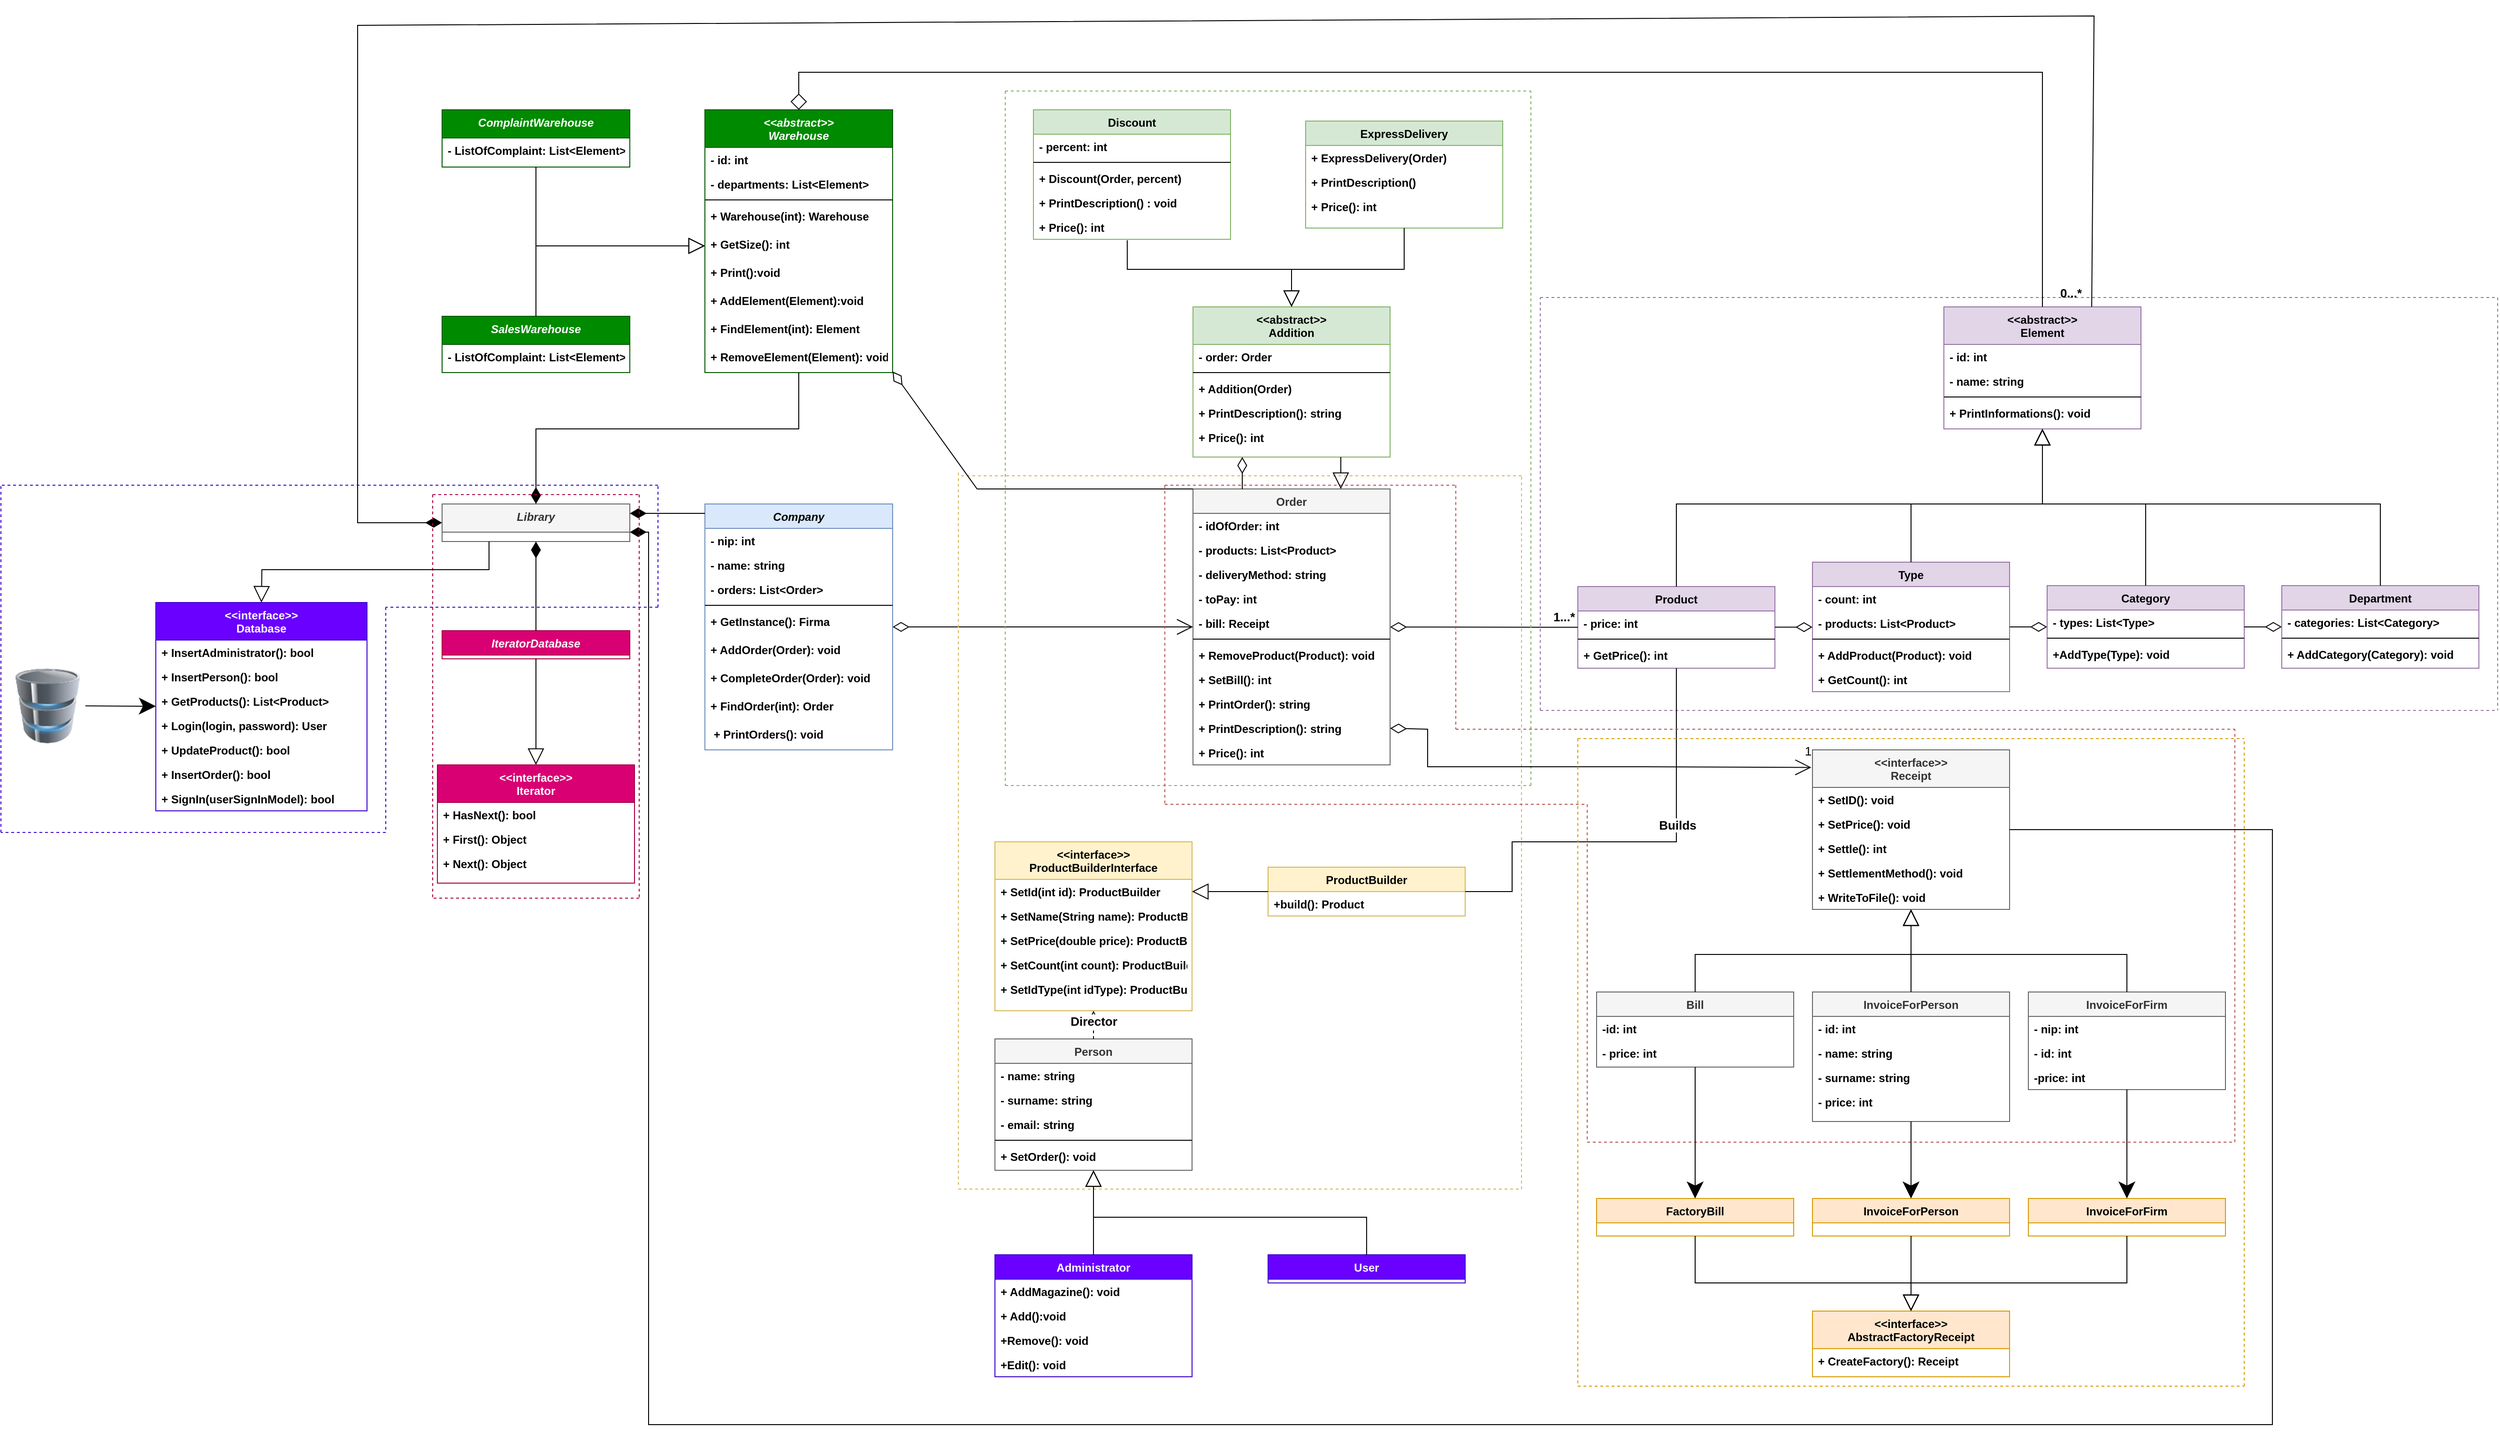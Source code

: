 <mxfile version="20.8.3" type="device"><diagram id="C5RBs43oDa-KdzZeNtuy" name="Page-1"><mxGraphModel dx="2261" dy="1943" grid="1" gridSize="10" guides="1" tooltips="1" connect="1" arrows="1" fold="1" page="1" pageScale="1" pageWidth="827" pageHeight="1169" math="0" shadow="0"><root><mxCell id="WIyWlLk6GJQsqaUBKTNV-0"/><mxCell id="WIyWlLk6GJQsqaUBKTNV-1" parent="WIyWlLk6GJQsqaUBKTNV-0"/><mxCell id="zkfFHV4jXpPFQw0GAbJ--0" value="Company" style="swimlane;fontStyle=3;align=center;verticalAlign=top;childLayout=stackLayout;horizontal=1;startSize=26;horizontalStack=0;resizeParent=1;resizeLast=0;collapsible=1;marginBottom=0;rounded=0;shadow=0;strokeWidth=1;fillColor=#dae8fc;strokeColor=#6c8ebf;" parent="WIyWlLk6GJQsqaUBKTNV-1" vertex="1"><mxGeometry y="120" width="200" height="262" as="geometry"><mxRectangle x="230" y="140" width="160" height="26" as="alternateBounds"/></mxGeometry></mxCell><mxCell id="zkfFHV4jXpPFQw0GAbJ--1" value="- nip: int" style="text;align=left;verticalAlign=top;spacingLeft=4;spacingRight=4;overflow=hidden;rotatable=0;points=[[0,0.5],[1,0.5]];portConstraint=eastwest;fontStyle=1" parent="zkfFHV4jXpPFQw0GAbJ--0" vertex="1"><mxGeometry y="26" width="200" height="26" as="geometry"/></mxCell><mxCell id="zkfFHV4jXpPFQw0GAbJ--2" value="- name: string" style="text;align=left;verticalAlign=top;spacingLeft=4;spacingRight=4;overflow=hidden;rotatable=0;points=[[0,0.5],[1,0.5]];portConstraint=eastwest;rounded=0;shadow=0;html=0;fontStyle=1" parent="zkfFHV4jXpPFQw0GAbJ--0" vertex="1"><mxGeometry y="52" width="200" height="26" as="geometry"/></mxCell><mxCell id="zkfFHV4jXpPFQw0GAbJ--3" value="- orders: List&lt;Order&gt;" style="text;align=left;verticalAlign=top;spacingLeft=4;spacingRight=4;overflow=hidden;rotatable=0;points=[[0,0.5],[1,0.5]];portConstraint=eastwest;rounded=0;shadow=0;html=0;fontStyle=1" parent="zkfFHV4jXpPFQw0GAbJ--0" vertex="1"><mxGeometry y="78" width="200" height="26" as="geometry"/></mxCell><mxCell id="zkfFHV4jXpPFQw0GAbJ--4" value="" style="line;html=1;strokeWidth=1;align=left;verticalAlign=middle;spacingTop=-1;spacingLeft=3;spacingRight=3;rotatable=0;labelPosition=right;points=[];portConstraint=eastwest;fontStyle=1" parent="zkfFHV4jXpPFQw0GAbJ--0" vertex="1"><mxGeometry y="104" width="200" height="8" as="geometry"/></mxCell><mxCell id="zkfFHV4jXpPFQw0GAbJ--5" value="+ GetInstance(): Firma&#10;" style="text;align=left;verticalAlign=top;spacingLeft=4;spacingRight=4;overflow=hidden;rotatable=0;points=[[0,0.5],[1,0.5]];portConstraint=eastwest;fontStyle=1" parent="zkfFHV4jXpPFQw0GAbJ--0" vertex="1"><mxGeometry y="112" width="200" height="30" as="geometry"/></mxCell><mxCell id="KJfmwY77Q6IZovRGglZf-1" value="+ AddOrder(Order): void" style="text;align=left;verticalAlign=top;spacingLeft=4;spacingRight=4;overflow=hidden;rotatable=0;points=[[0,0.5],[1,0.5]];portConstraint=eastwest;fontStyle=1" parent="zkfFHV4jXpPFQw0GAbJ--0" vertex="1"><mxGeometry y="142" width="200" height="30" as="geometry"/></mxCell><mxCell id="KJfmwY77Q6IZovRGglZf-2" value="+ CompleteOrder(Order): void" style="text;align=left;verticalAlign=top;spacingLeft=4;spacingRight=4;overflow=hidden;rotatable=0;points=[[0,0.5],[1,0.5]];portConstraint=eastwest;fontStyle=1" parent="zkfFHV4jXpPFQw0GAbJ--0" vertex="1"><mxGeometry y="172" width="200" height="30" as="geometry"/></mxCell><mxCell id="KJfmwY77Q6IZovRGglZf-3" value="+ FindOrder(int): Order" style="text;align=left;verticalAlign=top;spacingLeft=4;spacingRight=4;overflow=hidden;rotatable=0;points=[[0,0.5],[1,0.5]];portConstraint=eastwest;fontStyle=1" parent="zkfFHV4jXpPFQw0GAbJ--0" vertex="1"><mxGeometry y="202" width="200" height="30" as="geometry"/></mxCell><mxCell id="KJfmwY77Q6IZovRGglZf-4" value=" + PrintOrders(): void" style="text;align=left;verticalAlign=top;spacingLeft=4;spacingRight=4;overflow=hidden;rotatable=0;points=[[0,0.5],[1,0.5]];portConstraint=eastwest;fontStyle=1" parent="zkfFHV4jXpPFQw0GAbJ--0" vertex="1"><mxGeometry y="232" width="200" height="30" as="geometry"/></mxCell><mxCell id="zkfFHV4jXpPFQw0GAbJ--17" value="Order" style="swimlane;fontStyle=1;align=center;verticalAlign=top;childLayout=stackLayout;horizontal=1;startSize=26;horizontalStack=0;resizeParent=1;resizeLast=0;collapsible=1;marginBottom=0;rounded=0;shadow=0;strokeWidth=1;fillColor=#f5f5f5;strokeColor=#666666;fontColor=#333333;" parent="WIyWlLk6GJQsqaUBKTNV-1" vertex="1"><mxGeometry x="520" y="104" width="210" height="294" as="geometry"><mxRectangle x="550" y="140" width="160" height="26" as="alternateBounds"/></mxGeometry></mxCell><mxCell id="zkfFHV4jXpPFQw0GAbJ--18" value="- idOfOrder: int" style="text;align=left;verticalAlign=top;spacingLeft=4;spacingRight=4;overflow=hidden;rotatable=0;points=[[0,0.5],[1,0.5]];portConstraint=eastwest;fontStyle=1" parent="zkfFHV4jXpPFQw0GAbJ--17" vertex="1"><mxGeometry y="26" width="210" height="26" as="geometry"/></mxCell><mxCell id="zkfFHV4jXpPFQw0GAbJ--21" value="- products: List&lt;Product&gt;&#10;" style="text;align=left;verticalAlign=top;spacingLeft=4;spacingRight=4;overflow=hidden;rotatable=0;points=[[0,0.5],[1,0.5]];portConstraint=eastwest;rounded=0;shadow=0;html=0;fontStyle=1" parent="zkfFHV4jXpPFQw0GAbJ--17" vertex="1"><mxGeometry y="52" width="210" height="26" as="geometry"/></mxCell><mxCell id="zkfFHV4jXpPFQw0GAbJ--19" value="- deliveryMethod: string" style="text;align=left;verticalAlign=top;spacingLeft=4;spacingRight=4;overflow=hidden;rotatable=0;points=[[0,0.5],[1,0.5]];portConstraint=eastwest;rounded=0;shadow=0;html=0;fontStyle=1" parent="zkfFHV4jXpPFQw0GAbJ--17" vertex="1"><mxGeometry y="78" width="210" height="26" as="geometry"/></mxCell><mxCell id="zkfFHV4jXpPFQw0GAbJ--22" value="- toPay: int&#10;" style="text;align=left;verticalAlign=top;spacingLeft=4;spacingRight=4;overflow=hidden;rotatable=0;points=[[0,0.5],[1,0.5]];portConstraint=eastwest;rounded=0;shadow=0;html=0;fontStyle=1" parent="zkfFHV4jXpPFQw0GAbJ--17" vertex="1"><mxGeometry y="104" width="210" height="26" as="geometry"/></mxCell><mxCell id="KJfmwY77Q6IZovRGglZf-0" value="- bill: Receipt  &#10;" style="text;align=left;verticalAlign=top;spacingLeft=4;spacingRight=4;overflow=hidden;rotatable=0;points=[[0,0.5],[1,0.5]];portConstraint=eastwest;rounded=0;shadow=0;html=0;fontStyle=1" parent="zkfFHV4jXpPFQw0GAbJ--17" vertex="1"><mxGeometry y="130" width="210" height="26" as="geometry"/></mxCell><mxCell id="zkfFHV4jXpPFQw0GAbJ--23" value="" style="line;html=1;strokeWidth=1;align=left;verticalAlign=middle;spacingTop=-1;spacingLeft=3;spacingRight=3;rotatable=0;labelPosition=right;points=[];portConstraint=eastwest;fontStyle=1" parent="zkfFHV4jXpPFQw0GAbJ--17" vertex="1"><mxGeometry y="156" width="210" height="8" as="geometry"/></mxCell><mxCell id="zkfFHV4jXpPFQw0GAbJ--25" value="+ RemoveProduct(Product): void" style="text;align=left;verticalAlign=top;spacingLeft=4;spacingRight=4;overflow=hidden;rotatable=0;points=[[0,0.5],[1,0.5]];portConstraint=eastwest;fontStyle=1" parent="zkfFHV4jXpPFQw0GAbJ--17" vertex="1"><mxGeometry y="164" width="210" height="26" as="geometry"/></mxCell><mxCell id="zkfFHV4jXpPFQw0GAbJ--24" value="+ SetBill(): int&#10;" style="text;align=left;verticalAlign=top;spacingLeft=4;spacingRight=4;overflow=hidden;rotatable=0;points=[[0,0.5],[1,0.5]];portConstraint=eastwest;fontStyle=1" parent="zkfFHV4jXpPFQw0GAbJ--17" vertex="1"><mxGeometry y="190" width="210" height="26" as="geometry"/></mxCell><mxCell id="KJfmwY77Q6IZovRGglZf-5" value="+ PrintOrder(): string" style="text;align=left;verticalAlign=top;spacingLeft=4;spacingRight=4;overflow=hidden;rotatable=0;points=[[0,0.5],[1,0.5]];portConstraint=eastwest;fontStyle=1" parent="zkfFHV4jXpPFQw0GAbJ--17" vertex="1"><mxGeometry y="216" width="210" height="26" as="geometry"/></mxCell><mxCell id="KJfmwY77Q6IZovRGglZf-6" value="+ PrintDescription(): string" style="text;align=left;verticalAlign=top;spacingLeft=4;spacingRight=4;overflow=hidden;rotatable=0;points=[[0,0.5],[1,0.5]];portConstraint=eastwest;fontStyle=1" parent="zkfFHV4jXpPFQw0GAbJ--17" vertex="1"><mxGeometry y="242" width="210" height="26" as="geometry"/></mxCell><mxCell id="KJfmwY77Q6IZovRGglZf-7" value="+ Price(): int" style="text;align=left;verticalAlign=top;spacingLeft=4;spacingRight=4;overflow=hidden;rotatable=0;points=[[0,0.5],[1,0.5]];portConstraint=eastwest;fontStyle=1" parent="zkfFHV4jXpPFQw0GAbJ--17" vertex="1"><mxGeometry y="268" width="210" height="26" as="geometry"/></mxCell><mxCell id="KJfmwY77Q6IZovRGglZf-8" value="Product" style="swimlane;fontStyle=1;align=center;verticalAlign=top;childLayout=stackLayout;horizontal=1;startSize=26;horizontalStack=0;resizeParent=1;resizeLast=0;collapsible=1;marginBottom=0;rounded=0;shadow=0;strokeWidth=1;fillColor=#e1d5e7;strokeColor=#9673a6;" parent="WIyWlLk6GJQsqaUBKTNV-1" vertex="1"><mxGeometry x="930" y="208" width="210" height="87" as="geometry"><mxRectangle x="550" y="140" width="160" height="26" as="alternateBounds"/></mxGeometry></mxCell><mxCell id="KJfmwY77Q6IZovRGglZf-9" value="- price: int" style="text;align=left;verticalAlign=top;spacingLeft=4;spacingRight=4;overflow=hidden;rotatable=0;points=[[0,0.5],[1,0.5]];portConstraint=eastwest;fontStyle=1" parent="KJfmwY77Q6IZovRGglZf-8" vertex="1"><mxGeometry y="26" width="210" height="26" as="geometry"/></mxCell><mxCell id="KJfmwY77Q6IZovRGglZf-14" value="" style="line;html=1;strokeWidth=1;align=left;verticalAlign=middle;spacingTop=-1;spacingLeft=3;spacingRight=3;rotatable=0;labelPosition=right;points=[];portConstraint=eastwest;fontStyle=1" parent="KJfmwY77Q6IZovRGglZf-8" vertex="1"><mxGeometry y="52" width="210" height="8" as="geometry"/></mxCell><mxCell id="KJfmwY77Q6IZovRGglZf-15" value="+ GetPrice(): int" style="text;align=left;verticalAlign=top;spacingLeft=4;spacingRight=4;overflow=hidden;rotatable=0;points=[[0,0.5],[1,0.5]];portConstraint=eastwest;fontStyle=1" parent="KJfmwY77Q6IZovRGglZf-8" vertex="1"><mxGeometry y="60" width="210" height="26" as="geometry"/></mxCell><mxCell id="KJfmwY77Q6IZovRGglZf-20" value="" style="endArrow=diamondThin;html=1;rounded=0;endFill=0;strokeWidth=1;startSize=15;endSize=15;fontStyle=1;startArrow=open;startFill=0;" parent="WIyWlLk6GJQsqaUBKTNV-1" source="zkfFHV4jXpPFQw0GAbJ--17" target="zkfFHV4jXpPFQw0GAbJ--0" edge="1"><mxGeometry width="50" height="50" relative="1" as="geometry"><mxPoint x="400" y="390" as="sourcePoint"/><mxPoint x="450" y="340" as="targetPoint"/></mxGeometry></mxCell><mxCell id="KJfmwY77Q6IZovRGglZf-22" value="" style="endArrow=diamondThin;html=1;rounded=0;endFill=0;strokeWidth=1;startSize=15;endSize=15;fontStyle=1" parent="WIyWlLk6GJQsqaUBKTNV-1" source="KJfmwY77Q6IZovRGglZf-8" target="zkfFHV4jXpPFQw0GAbJ--17" edge="1"><mxGeometry width="50" height="50" relative="1" as="geometry"><mxPoint x="530" y="261" as="sourcePoint"/><mxPoint x="330" y="261" as="targetPoint"/></mxGeometry></mxCell><mxCell id="KJfmwY77Q6IZovRGglZf-23" value="&lt;&lt;abstract&gt;&gt;&#10;Element" style="swimlane;fontStyle=1;align=center;verticalAlign=top;childLayout=stackLayout;horizontal=1;startSize=40;horizontalStack=0;resizeParent=1;resizeLast=0;collapsible=1;marginBottom=0;rounded=0;shadow=0;strokeWidth=1;fillColor=#e1d5e7;strokeColor=#9673a6;" parent="WIyWlLk6GJQsqaUBKTNV-1" vertex="1"><mxGeometry x="1320" y="-90" width="210" height="130" as="geometry"><mxRectangle x="550" y="140" width="160" height="26" as="alternateBounds"/></mxGeometry></mxCell><mxCell id="KJfmwY77Q6IZovRGglZf-24" value="- id: int&#10;" style="text;align=left;verticalAlign=top;spacingLeft=4;spacingRight=4;overflow=hidden;rotatable=0;points=[[0,0.5],[1,0.5]];portConstraint=eastwest;fontStyle=1" parent="KJfmwY77Q6IZovRGglZf-23" vertex="1"><mxGeometry y="40" width="210" height="26" as="geometry"/></mxCell><mxCell id="KJfmwY77Q6IZovRGglZf-27" value="- name: string" style="text;align=left;verticalAlign=top;spacingLeft=4;spacingRight=4;overflow=hidden;rotatable=0;points=[[0,0.5],[1,0.5]];portConstraint=eastwest;fontStyle=1" parent="KJfmwY77Q6IZovRGglZf-23" vertex="1"><mxGeometry y="66" width="210" height="26" as="geometry"/></mxCell><mxCell id="KJfmwY77Q6IZovRGglZf-25" value="" style="line;html=1;strokeWidth=1;align=left;verticalAlign=middle;spacingTop=-1;spacingLeft=3;spacingRight=3;rotatable=0;labelPosition=right;points=[];portConstraint=eastwest;fontStyle=1" parent="KJfmwY77Q6IZovRGglZf-23" vertex="1"><mxGeometry y="92" width="210" height="8" as="geometry"/></mxCell><mxCell id="KJfmwY77Q6IZovRGglZf-26" value="+ PrintInformations(): void&#10;" style="text;align=left;verticalAlign=top;spacingLeft=4;spacingRight=4;overflow=hidden;rotatable=0;points=[[0,0.5],[1,0.5]];portConstraint=eastwest;fontStyle=1" parent="KJfmwY77Q6IZovRGglZf-23" vertex="1"><mxGeometry y="100" width="210" height="26" as="geometry"/></mxCell><mxCell id="KJfmwY77Q6IZovRGglZf-29" value="Type" style="swimlane;fontStyle=1;align=center;verticalAlign=top;childLayout=stackLayout;horizontal=1;startSize=26;horizontalStack=0;resizeParent=1;resizeLast=0;collapsible=1;marginBottom=0;rounded=0;shadow=0;strokeWidth=1;fillColor=#e1d5e7;strokeColor=#9673a6;" parent="WIyWlLk6GJQsqaUBKTNV-1" vertex="1"><mxGeometry x="1180" y="182" width="210" height="138" as="geometry"><mxRectangle x="550" y="140" width="160" height="26" as="alternateBounds"/></mxGeometry></mxCell><mxCell id="KJfmwY77Q6IZovRGglZf-30" value="- count: int&#10;" style="text;align=left;verticalAlign=top;spacingLeft=4;spacingRight=4;overflow=hidden;rotatable=0;points=[[0,0.5],[1,0.5]];portConstraint=eastwest;fontStyle=1" parent="KJfmwY77Q6IZovRGglZf-29" vertex="1"><mxGeometry y="26" width="210" height="26" as="geometry"/></mxCell><mxCell id="KJfmwY77Q6IZovRGglZf-34" value="- products: List&lt;Product&gt;" style="text;align=left;verticalAlign=top;spacingLeft=4;spacingRight=4;overflow=hidden;rotatable=0;points=[[0,0.5],[1,0.5]];portConstraint=eastwest;fontStyle=1" parent="KJfmwY77Q6IZovRGglZf-29" vertex="1"><mxGeometry y="52" width="210" height="26" as="geometry"/></mxCell><mxCell id="KJfmwY77Q6IZovRGglZf-31" value="" style="line;html=1;strokeWidth=1;align=left;verticalAlign=middle;spacingTop=-1;spacingLeft=3;spacingRight=3;rotatable=0;labelPosition=right;points=[];portConstraint=eastwest;fontStyle=1" parent="KJfmwY77Q6IZovRGglZf-29" vertex="1"><mxGeometry y="78" width="210" height="8" as="geometry"/></mxCell><mxCell id="KJfmwY77Q6IZovRGglZf-32" value="+ AddProduct(Product): void" style="text;align=left;verticalAlign=top;spacingLeft=4;spacingRight=4;overflow=hidden;rotatable=0;points=[[0,0.5],[1,0.5]];portConstraint=eastwest;fontStyle=1" parent="KJfmwY77Q6IZovRGglZf-29" vertex="1"><mxGeometry y="86" width="210" height="26" as="geometry"/></mxCell><mxCell id="KJfmwY77Q6IZovRGglZf-35" value="+ GetCount(): int" style="text;align=left;verticalAlign=top;spacingLeft=4;spacingRight=4;overflow=hidden;rotatable=0;points=[[0,0.5],[1,0.5]];portConstraint=eastwest;fontStyle=1" parent="KJfmwY77Q6IZovRGglZf-29" vertex="1"><mxGeometry y="112" width="210" height="26" as="geometry"/></mxCell><mxCell id="KJfmwY77Q6IZovRGglZf-33" value="" style="endArrow=diamondThin;html=1;rounded=0;endFill=0;strokeWidth=1;startSize=15;endSize=15;fontStyle=1" parent="WIyWlLk6GJQsqaUBKTNV-1" source="KJfmwY77Q6IZovRGglZf-8" target="KJfmwY77Q6IZovRGglZf-29" edge="1"><mxGeometry width="50" height="50" relative="1" as="geometry"><mxPoint x="1240" y="320" as="sourcePoint"/><mxPoint x="1110" y="310" as="targetPoint"/></mxGeometry></mxCell><mxCell id="KJfmwY77Q6IZovRGglZf-36" value="Category" style="swimlane;fontStyle=1;align=center;verticalAlign=top;childLayout=stackLayout;horizontal=1;startSize=26;horizontalStack=0;resizeParent=1;resizeLast=0;collapsible=1;marginBottom=0;rounded=0;shadow=0;strokeWidth=1;fillColor=#e1d5e7;strokeColor=#9673a6;" parent="WIyWlLk6GJQsqaUBKTNV-1" vertex="1"><mxGeometry x="1430" y="207" width="210" height="88" as="geometry"><mxRectangle x="550" y="140" width="160" height="26" as="alternateBounds"/></mxGeometry></mxCell><mxCell id="KJfmwY77Q6IZovRGglZf-37" value="- types: List&lt;Type&gt;" style="text;align=left;verticalAlign=top;spacingLeft=4;spacingRight=4;overflow=hidden;rotatable=0;points=[[0,0.5],[1,0.5]];portConstraint=eastwest;fontStyle=1" parent="KJfmwY77Q6IZovRGglZf-36" vertex="1"><mxGeometry y="26" width="210" height="26" as="geometry"/></mxCell><mxCell id="KJfmwY77Q6IZovRGglZf-39" value="" style="line;html=1;strokeWidth=1;align=left;verticalAlign=middle;spacingTop=-1;spacingLeft=3;spacingRight=3;rotatable=0;labelPosition=right;points=[];portConstraint=eastwest;fontStyle=1" parent="KJfmwY77Q6IZovRGglZf-36" vertex="1"><mxGeometry y="52" width="210" height="8" as="geometry"/></mxCell><mxCell id="KJfmwY77Q6IZovRGglZf-40" value="+AddType(Type): void" style="text;align=left;verticalAlign=top;spacingLeft=4;spacingRight=4;overflow=hidden;rotatable=0;points=[[0,0.5],[1,0.5]];portConstraint=eastwest;fontStyle=1" parent="KJfmwY77Q6IZovRGglZf-36" vertex="1"><mxGeometry y="60" width="210" height="26" as="geometry"/></mxCell><mxCell id="KJfmwY77Q6IZovRGglZf-42" value="" style="endArrow=diamondThin;html=1;rounded=0;endFill=0;strokeWidth=1;startSize=15;endSize=15;fontStyle=1" parent="WIyWlLk6GJQsqaUBKTNV-1" source="KJfmwY77Q6IZovRGglZf-29" target="KJfmwY77Q6IZovRGglZf-36" edge="1"><mxGeometry width="50" height="50" relative="1" as="geometry"><mxPoint x="1489" y="230" as="sourcePoint"/><mxPoint x="1600" y="230" as="targetPoint"/></mxGeometry></mxCell><mxCell id="KJfmwY77Q6IZovRGglZf-43" value="Department" style="swimlane;fontStyle=1;align=center;verticalAlign=top;childLayout=stackLayout;horizontal=1;startSize=26;horizontalStack=0;resizeParent=1;resizeLast=0;collapsible=1;marginBottom=0;rounded=0;shadow=0;strokeWidth=1;fillColor=#e1d5e7;strokeColor=#9673a6;" parent="WIyWlLk6GJQsqaUBKTNV-1" vertex="1"><mxGeometry x="1680" y="207" width="210" height="88" as="geometry"><mxRectangle x="550" y="140" width="160" height="26" as="alternateBounds"/></mxGeometry></mxCell><mxCell id="KJfmwY77Q6IZovRGglZf-44" value="- categories: List&lt;Category&gt;" style="text;align=left;verticalAlign=top;spacingLeft=4;spacingRight=4;overflow=hidden;rotatable=0;points=[[0,0.5],[1,0.5]];portConstraint=eastwest;fontStyle=1" parent="KJfmwY77Q6IZovRGglZf-43" vertex="1"><mxGeometry y="26" width="210" height="26" as="geometry"/></mxCell><mxCell id="KJfmwY77Q6IZovRGglZf-45" value="" style="line;html=1;strokeWidth=1;align=left;verticalAlign=middle;spacingTop=-1;spacingLeft=3;spacingRight=3;rotatable=0;labelPosition=right;points=[];portConstraint=eastwest;fontStyle=1" parent="KJfmwY77Q6IZovRGglZf-43" vertex="1"><mxGeometry y="52" width="210" height="8" as="geometry"/></mxCell><mxCell id="KJfmwY77Q6IZovRGglZf-46" value="+ AddCategory(Category): void" style="text;align=left;verticalAlign=top;spacingLeft=4;spacingRight=4;overflow=hidden;rotatable=0;points=[[0,0.5],[1,0.5]];portConstraint=eastwest;fontStyle=1" parent="KJfmwY77Q6IZovRGglZf-43" vertex="1"><mxGeometry y="60" width="210" height="26" as="geometry"/></mxCell><mxCell id="KJfmwY77Q6IZovRGglZf-47" value="" style="endArrow=diamondThin;html=1;rounded=0;endFill=0;strokeWidth=1;startSize=15;endSize=15;fontStyle=1" parent="WIyWlLk6GJQsqaUBKTNV-1" source="KJfmwY77Q6IZovRGglZf-36" target="KJfmwY77Q6IZovRGglZf-43" edge="1"><mxGeometry width="50" height="50" relative="1" as="geometry"><mxPoint x="1400" y="261" as="sourcePoint"/><mxPoint x="1440" y="261" as="targetPoint"/></mxGeometry></mxCell><mxCell id="KJfmwY77Q6IZovRGglZf-49" value="" style="endArrow=block;html=1;rounded=0;strokeWidth=1;startSize=12;endSize=15;entryX=0.5;entryY=1;entryDx=0;entryDy=0;exitX=0.5;exitY=0;exitDx=0;exitDy=0;endFill=0;fontStyle=1" parent="WIyWlLk6GJQsqaUBKTNV-1" source="KJfmwY77Q6IZovRGglZf-8" target="KJfmwY77Q6IZovRGglZf-23" edge="1"><mxGeometry width="50" height="50" relative="1" as="geometry"><mxPoint x="1230" y="220" as="sourcePoint"/><mxPoint x="1280" y="170" as="targetPoint"/><Array as="points"><mxPoint x="1035" y="120"/><mxPoint x="1425" y="120"/></Array></mxGeometry></mxCell><mxCell id="KJfmwY77Q6IZovRGglZf-51" value="" style="endArrow=block;html=1;rounded=0;strokeWidth=1;startSize=12;endSize=15;entryX=0.5;entryY=1;entryDx=0;entryDy=0;exitX=0.5;exitY=0;exitDx=0;exitDy=0;endFill=0;fontStyle=1" parent="WIyWlLk6GJQsqaUBKTNV-1" source="KJfmwY77Q6IZovRGglZf-29" target="KJfmwY77Q6IZovRGglZf-23" edge="1"><mxGeometry width="50" height="50" relative="1" as="geometry"><mxPoint x="1230" y="220" as="sourcePoint"/><mxPoint x="1280" y="170" as="targetPoint"/><Array as="points"><mxPoint x="1285" y="120"/><mxPoint x="1425" y="120"/></Array></mxGeometry></mxCell><mxCell id="KJfmwY77Q6IZovRGglZf-52" value="" style="endArrow=block;html=1;rounded=0;strokeWidth=1;startSize=12;endSize=15;exitX=0.5;exitY=0;exitDx=0;exitDy=0;endFill=0;fontStyle=1" parent="WIyWlLk6GJQsqaUBKTNV-1" source="KJfmwY77Q6IZovRGglZf-36" target="KJfmwY77Q6IZovRGglZf-23" edge="1"><mxGeometry width="50" height="50" relative="1" as="geometry"><mxPoint x="1230" y="220" as="sourcePoint"/><mxPoint x="1280" y="170" as="targetPoint"/><Array as="points"><mxPoint x="1535" y="120"/><mxPoint x="1425" y="120"/></Array></mxGeometry></mxCell><mxCell id="KJfmwY77Q6IZovRGglZf-53" value="" style="endArrow=block;html=1;rounded=0;strokeWidth=1;startSize=12;endSize=15;exitX=0.5;exitY=0;exitDx=0;exitDy=0;endFill=0;fontStyle=1" parent="WIyWlLk6GJQsqaUBKTNV-1" source="KJfmwY77Q6IZovRGglZf-43" target="KJfmwY77Q6IZovRGglZf-23" edge="1"><mxGeometry width="50" height="50" relative="1" as="geometry"><mxPoint x="1230" y="220" as="sourcePoint"/><mxPoint x="1430" y="40" as="targetPoint"/><Array as="points"><mxPoint x="1785" y="120"/><mxPoint x="1425" y="120"/></Array></mxGeometry></mxCell><mxCell id="KJfmwY77Q6IZovRGglZf-54" value="&lt;&lt;abstract&gt;&gt;&#10;Addition" style="swimlane;fontStyle=1;align=center;verticalAlign=top;childLayout=stackLayout;horizontal=1;startSize=40;horizontalStack=0;resizeParent=1;resizeLast=0;collapsible=1;marginBottom=0;rounded=0;shadow=0;strokeWidth=1;fillColor=#d5e8d4;strokeColor=#82b366;" parent="WIyWlLk6GJQsqaUBKTNV-1" vertex="1"><mxGeometry x="520" y="-90" width="210" height="160" as="geometry"><mxRectangle x="550" y="140" width="160" height="26" as="alternateBounds"/></mxGeometry></mxCell><mxCell id="KJfmwY77Q6IZovRGglZf-56" value="- order: Order" style="text;align=left;verticalAlign=top;spacingLeft=4;spacingRight=4;overflow=hidden;rotatable=0;points=[[0,0.5],[1,0.5]];portConstraint=eastwest;rounded=0;shadow=0;html=0;fontStyle=1" parent="KJfmwY77Q6IZovRGglZf-54" vertex="1"><mxGeometry y="40" width="210" height="26" as="geometry"/></mxCell><mxCell id="KJfmwY77Q6IZovRGglZf-60" value="" style="line;html=1;strokeWidth=1;align=left;verticalAlign=middle;spacingTop=-1;spacingLeft=3;spacingRight=3;rotatable=0;labelPosition=right;points=[];portConstraint=eastwest;fontStyle=1" parent="KJfmwY77Q6IZovRGglZf-54" vertex="1"><mxGeometry y="66" width="210" height="8" as="geometry"/></mxCell><mxCell id="KJfmwY77Q6IZovRGglZf-61" value="+ Addition(Order)" style="text;align=left;verticalAlign=top;spacingLeft=4;spacingRight=4;overflow=hidden;rotatable=0;points=[[0,0.5],[1,0.5]];portConstraint=eastwest;fontStyle=1" parent="KJfmwY77Q6IZovRGglZf-54" vertex="1"><mxGeometry y="74" width="210" height="26" as="geometry"/></mxCell><mxCell id="KJfmwY77Q6IZovRGglZf-62" value="+ PrintDescription(): string" style="text;align=left;verticalAlign=top;spacingLeft=4;spacingRight=4;overflow=hidden;rotatable=0;points=[[0,0.5],[1,0.5]];portConstraint=eastwest;fontStyle=1" parent="KJfmwY77Q6IZovRGglZf-54" vertex="1"><mxGeometry y="100" width="210" height="26" as="geometry"/></mxCell><mxCell id="KJfmwY77Q6IZovRGglZf-63" value="+ Price(): int" style="text;align=left;verticalAlign=top;spacingLeft=4;spacingRight=4;overflow=hidden;rotatable=0;points=[[0,0.5],[1,0.5]];portConstraint=eastwest;fontStyle=1" parent="KJfmwY77Q6IZovRGglZf-54" vertex="1"><mxGeometry y="126" width="210" height="26" as="geometry"/></mxCell><mxCell id="KJfmwY77Q6IZovRGglZf-78" value="Discount" style="swimlane;fontStyle=1;align=center;verticalAlign=top;childLayout=stackLayout;horizontal=1;startSize=26;horizontalStack=0;resizeParent=1;resizeLast=0;collapsible=1;marginBottom=0;rounded=0;shadow=0;strokeWidth=1;fillColor=#d5e8d4;strokeColor=#82b366;" parent="WIyWlLk6GJQsqaUBKTNV-1" vertex="1"><mxGeometry x="350" y="-300" width="210" height="138" as="geometry"><mxRectangle x="550" y="140" width="160" height="26" as="alternateBounds"/></mxGeometry></mxCell><mxCell id="KJfmwY77Q6IZovRGglZf-103" value="- percent: int" style="text;align=left;verticalAlign=top;spacingLeft=4;spacingRight=4;overflow=hidden;rotatable=0;points=[[0,0.5],[1,0.5]];portConstraint=eastwest;fontStyle=1" parent="KJfmwY77Q6IZovRGglZf-78" vertex="1"><mxGeometry y="26" width="210" height="26" as="geometry"/></mxCell><mxCell id="KJfmwY77Q6IZovRGglZf-102" value="" style="line;html=1;strokeWidth=1;align=left;verticalAlign=middle;spacingTop=-1;spacingLeft=3;spacingRight=3;rotatable=0;labelPosition=right;points=[];portConstraint=eastwest;fontStyle=1" parent="KJfmwY77Q6IZovRGglZf-78" vertex="1"><mxGeometry y="52" width="210" height="8" as="geometry"/></mxCell><mxCell id="KJfmwY77Q6IZovRGglZf-85" value="+ Discount(Order, percent)" style="text;align=left;verticalAlign=top;spacingLeft=4;spacingRight=4;overflow=hidden;rotatable=0;points=[[0,0.5],[1,0.5]];portConstraint=eastwest;fontStyle=1" parent="KJfmwY77Q6IZovRGglZf-78" vertex="1"><mxGeometry y="60" width="210" height="26" as="geometry"/></mxCell><mxCell id="KJfmwY77Q6IZovRGglZf-86" value="+ PrintDescription() : void" style="text;align=left;verticalAlign=top;spacingLeft=4;spacingRight=4;overflow=hidden;rotatable=0;points=[[0,0.5],[1,0.5]];portConstraint=eastwest;fontStyle=1" parent="KJfmwY77Q6IZovRGglZf-78" vertex="1"><mxGeometry y="86" width="210" height="26" as="geometry"/></mxCell><mxCell id="KJfmwY77Q6IZovRGglZf-87" value="+ Price(): int" style="text;align=left;verticalAlign=top;spacingLeft=4;spacingRight=4;overflow=hidden;rotatable=0;points=[[0,0.5],[1,0.5]];portConstraint=eastwest;fontStyle=1" parent="KJfmwY77Q6IZovRGglZf-78" vertex="1"><mxGeometry y="112" width="210" height="26" as="geometry"/></mxCell><mxCell id="KJfmwY77Q6IZovRGglZf-90" value="ExpressDelivery" style="swimlane;fontStyle=1;align=center;verticalAlign=top;childLayout=stackLayout;horizontal=1;startSize=26;horizontalStack=0;resizeParent=1;resizeLast=0;collapsible=1;marginBottom=0;rounded=0;shadow=0;strokeWidth=1;fillColor=#d5e8d4;strokeColor=#82b366;" parent="WIyWlLk6GJQsqaUBKTNV-1" vertex="1"><mxGeometry x="640" y="-288" width="210" height="114" as="geometry"><mxRectangle x="550" y="140" width="160" height="26" as="alternateBounds"/></mxGeometry></mxCell><mxCell id="KJfmwY77Q6IZovRGglZf-100" value="+ ExpressDelivery(Order)" style="text;align=left;verticalAlign=top;spacingLeft=4;spacingRight=4;overflow=hidden;rotatable=0;points=[[0,0.5],[1,0.5]];portConstraint=eastwest;fontStyle=1" parent="KJfmwY77Q6IZovRGglZf-90" vertex="1"><mxGeometry y="26" width="210" height="26" as="geometry"/></mxCell><mxCell id="KJfmwY77Q6IZovRGglZf-101" value="+ PrintDescription()" style="text;align=left;verticalAlign=top;spacingLeft=4;spacingRight=4;overflow=hidden;rotatable=0;points=[[0,0.5],[1,0.5]];portConstraint=eastwest;fontStyle=1" parent="KJfmwY77Q6IZovRGglZf-90" vertex="1"><mxGeometry y="52" width="210" height="26" as="geometry"/></mxCell><mxCell id="KJfmwY77Q6IZovRGglZf-104" value="+ Price(): int" style="text;align=left;verticalAlign=top;spacingLeft=4;spacingRight=4;overflow=hidden;rotatable=0;points=[[0,0.5],[1,0.5]];portConstraint=eastwest;fontStyle=1" parent="KJfmwY77Q6IZovRGglZf-90" vertex="1"><mxGeometry y="78" width="210" height="26" as="geometry"/></mxCell><mxCell id="KJfmwY77Q6IZovRGglZf-105" value="" style="endArrow=none;html=1;rounded=0;strokeWidth=1;startSize=15;endSize=15;exitX=0.5;exitY=0;exitDx=0;exitDy=0;entryX=0.5;entryY=1;entryDx=0;entryDy=0;endFill=0;startArrow=block;startFill=0;fontStyle=1" parent="WIyWlLk6GJQsqaUBKTNV-1" source="KJfmwY77Q6IZovRGglZf-54" target="KJfmwY77Q6IZovRGglZf-90" edge="1"><mxGeometry width="50" height="50" relative="1" as="geometry"><mxPoint x="550" y="50" as="sourcePoint"/><mxPoint x="600" as="targetPoint"/><Array as="points"><mxPoint x="625" y="-130"/><mxPoint x="745" y="-130"/></Array></mxGeometry></mxCell><mxCell id="KJfmwY77Q6IZovRGglZf-106" value="" style="endArrow=block;html=1;rounded=0;strokeWidth=1;startSize=15;endSize=15;exitX=0.476;exitY=1.038;exitDx=0;exitDy=0;exitPerimeter=0;entryX=0.5;entryY=0;entryDx=0;entryDy=0;endFill=0;fontStyle=1" parent="WIyWlLk6GJQsqaUBKTNV-1" source="KJfmwY77Q6IZovRGglZf-87" target="KJfmwY77Q6IZovRGglZf-54" edge="1"><mxGeometry width="50" height="50" relative="1" as="geometry"><mxPoint x="550" y="50" as="sourcePoint"/><mxPoint x="600" as="targetPoint"/><Array as="points"><mxPoint x="450" y="-130"/><mxPoint x="625" y="-130"/></Array></mxGeometry></mxCell><mxCell id="KJfmwY77Q6IZovRGglZf-107" value="" style="endArrow=diamondThin;html=1;rounded=0;strokeWidth=1;startSize=15;endSize=15;exitX=0.25;exitY=0;exitDx=0;exitDy=0;entryX=0.25;entryY=1;entryDx=0;entryDy=0;endFill=0;fontStyle=1" parent="WIyWlLk6GJQsqaUBKTNV-1" source="zkfFHV4jXpPFQw0GAbJ--17" target="KJfmwY77Q6IZovRGglZf-54" edge="1"><mxGeometry width="50" height="50" relative="1" as="geometry"><mxPoint x="550" y="50" as="sourcePoint"/><mxPoint x="600" as="targetPoint"/></mxGeometry></mxCell><mxCell id="KJfmwY77Q6IZovRGglZf-120" value="&lt;&lt;interface&gt;&gt;&#10;ProductBuilderInterface&#10;" style="swimlane;fontStyle=1;align=center;verticalAlign=top;childLayout=stackLayout;horizontal=1;startSize=40;horizontalStack=0;resizeParent=1;resizeLast=0;collapsible=1;marginBottom=0;rounded=0;shadow=0;strokeWidth=1;fillColor=#fff2cc;strokeColor=#d6b656;" parent="WIyWlLk6GJQsqaUBKTNV-1" vertex="1"><mxGeometry x="309" y="480" width="210" height="180" as="geometry"><mxRectangle x="550" y="140" width="160" height="26" as="alternateBounds"/></mxGeometry></mxCell><mxCell id="KJfmwY77Q6IZovRGglZf-123" value="+ SetId(int id): ProductBuilder" style="text;align=left;verticalAlign=top;spacingLeft=4;spacingRight=4;overflow=hidden;rotatable=0;points=[[0,0.5],[1,0.5]];portConstraint=eastwest;fontStyle=1" parent="KJfmwY77Q6IZovRGglZf-120" vertex="1"><mxGeometry y="40" width="210" height="26" as="geometry"/></mxCell><mxCell id="KJfmwY77Q6IZovRGglZf-124" value="+ SetName(String name): ProductBuilder" style="text;align=left;verticalAlign=top;spacingLeft=4;spacingRight=4;overflow=hidden;rotatable=0;points=[[0,0.5],[1,0.5]];portConstraint=eastwest;fontStyle=1" parent="KJfmwY77Q6IZovRGglZf-120" vertex="1"><mxGeometry y="66" width="210" height="26" as="geometry"/></mxCell><mxCell id="KJfmwY77Q6IZovRGglZf-125" value="+ SetPrice(double price): ProductBuilder" style="text;align=left;verticalAlign=top;spacingLeft=4;spacingRight=4;overflow=hidden;rotatable=0;points=[[0,0.5],[1,0.5]];portConstraint=eastwest;fontStyle=1" parent="KJfmwY77Q6IZovRGglZf-120" vertex="1"><mxGeometry y="92" width="210" height="26" as="geometry"/></mxCell><mxCell id="znpHpMOb9rI9CDAtMFin-0" value="+ SetCount(int count): ProductBuilder" style="text;align=left;verticalAlign=top;spacingLeft=4;spacingRight=4;overflow=hidden;rotatable=0;points=[[0,0.5],[1,0.5]];portConstraint=eastwest;fontStyle=1" vertex="1" parent="KJfmwY77Q6IZovRGglZf-120"><mxGeometry y="118" width="210" height="26" as="geometry"/></mxCell><mxCell id="znpHpMOb9rI9CDAtMFin-1" value="+ SetIdType(int idType): ProductBuilder" style="text;align=left;verticalAlign=top;spacingLeft=4;spacingRight=4;overflow=hidden;rotatable=0;points=[[0,0.5],[1,0.5]];portConstraint=eastwest;fontStyle=1" vertex="1" parent="KJfmwY77Q6IZovRGglZf-120"><mxGeometry y="144" width="210" height="26" as="geometry"/></mxCell><mxCell id="KJfmwY77Q6IZovRGglZf-130" value="Person" style="swimlane;fontStyle=1;align=center;verticalAlign=top;childLayout=stackLayout;horizontal=1;startSize=26;horizontalStack=0;resizeParent=1;resizeLast=0;collapsible=1;marginBottom=0;rounded=0;shadow=0;strokeWidth=1;fillColor=#f5f5f5;strokeColor=#666666;fontColor=#333333;" parent="WIyWlLk6GJQsqaUBKTNV-1" vertex="1"><mxGeometry x="309" y="690" width="210" height="140" as="geometry"><mxRectangle x="550" y="140" width="160" height="26" as="alternateBounds"/></mxGeometry></mxCell><mxCell id="KJfmwY77Q6IZovRGglZf-131" value="- name: string" style="text;align=left;verticalAlign=top;spacingLeft=4;spacingRight=4;overflow=hidden;rotatable=0;points=[[0,0.5],[1,0.5]];portConstraint=eastwest;fontStyle=1" parent="KJfmwY77Q6IZovRGglZf-130" vertex="1"><mxGeometry y="26" width="210" height="26" as="geometry"/></mxCell><mxCell id="KJfmwY77Q6IZovRGglZf-132" value="- surname: string" style="text;align=left;verticalAlign=top;spacingLeft=4;spacingRight=4;overflow=hidden;rotatable=0;points=[[0,0.5],[1,0.5]];portConstraint=eastwest;rounded=0;shadow=0;html=0;fontStyle=1" parent="KJfmwY77Q6IZovRGglZf-130" vertex="1"><mxGeometry y="52" width="210" height="26" as="geometry"/></mxCell><mxCell id="KJfmwY77Q6IZovRGglZf-133" value="- email: string" style="text;align=left;verticalAlign=top;spacingLeft=4;spacingRight=4;overflow=hidden;rotatable=0;points=[[0,0.5],[1,0.5]];portConstraint=eastwest;rounded=0;shadow=0;html=0;fontStyle=1" parent="KJfmwY77Q6IZovRGglZf-130" vertex="1"><mxGeometry y="78" width="210" height="26" as="geometry"/></mxCell><mxCell id="KJfmwY77Q6IZovRGglZf-136" value="" style="line;html=1;strokeWidth=1;align=left;verticalAlign=middle;spacingTop=-1;spacingLeft=3;spacingRight=3;rotatable=0;labelPosition=right;points=[];portConstraint=eastwest;fontStyle=1" parent="KJfmwY77Q6IZovRGglZf-130" vertex="1"><mxGeometry y="104" width="210" height="8" as="geometry"/></mxCell><mxCell id="KJfmwY77Q6IZovRGglZf-137" value="+ SetOrder(): void" style="text;align=left;verticalAlign=top;spacingLeft=4;spacingRight=4;overflow=hidden;rotatable=0;points=[[0,0.5],[1,0.5]];portConstraint=eastwest;fontStyle=1" parent="KJfmwY77Q6IZovRGglZf-130" vertex="1"><mxGeometry y="112" width="210" height="26" as="geometry"/></mxCell><mxCell id="KJfmwY77Q6IZovRGglZf-143" value="" style="endArrow=none;dashed=1;html=1;rounded=0;strokeWidth=1;startSize=15;endSize=15;fillColor=#d5e8d4;strokeColor=#82b366;fontStyle=1" parent="WIyWlLk6GJQsqaUBKTNV-1" edge="1"><mxGeometry width="50" height="50" relative="1" as="geometry"><mxPoint x="320" y="-320" as="sourcePoint"/><mxPoint x="320" y="420" as="targetPoint"/></mxGeometry></mxCell><mxCell id="KJfmwY77Q6IZovRGglZf-144" value="" style="endArrow=none;dashed=1;html=1;rounded=0;strokeWidth=1;startSize=15;endSize=15;fillColor=#d5e8d4;strokeColor=#82b366;fontStyle=1" parent="WIyWlLk6GJQsqaUBKTNV-1" edge="1"><mxGeometry width="50" height="50" relative="1" as="geometry"><mxPoint x="320" y="-320" as="sourcePoint"/><mxPoint x="880" y="-320" as="targetPoint"/></mxGeometry></mxCell><mxCell id="KJfmwY77Q6IZovRGglZf-145" value="" style="endArrow=none;dashed=1;html=1;rounded=0;strokeWidth=1;startSize=15;endSize=15;fillColor=#d5e8d4;strokeColor=#82b366;fontStyle=1" parent="WIyWlLk6GJQsqaUBKTNV-1" edge="1"><mxGeometry width="50" height="50" relative="1" as="geometry"><mxPoint x="880" y="420" as="sourcePoint"/><mxPoint x="880" y="-320" as="targetPoint"/></mxGeometry></mxCell><mxCell id="KJfmwY77Q6IZovRGglZf-146" value="" style="endArrow=none;dashed=1;html=1;rounded=0;strokeWidth=1;startSize=15;endSize=15;fillColor=#d5e8d4;strokeColor=#82b366;fontStyle=1" parent="WIyWlLk6GJQsqaUBKTNV-1" edge="1"><mxGeometry width="50" height="50" relative="1" as="geometry"><mxPoint x="320" y="420" as="sourcePoint"/><mxPoint x="880" y="420" as="targetPoint"/></mxGeometry></mxCell><mxCell id="KJfmwY77Q6IZovRGglZf-147" value="" style="endArrow=block;html=1;rounded=0;strokeWidth=1;startSize=15;endSize=15;exitX=0.5;exitY=0;exitDx=0;exitDy=0;entryX=0.5;entryY=1;entryDx=0;entryDy=0;endFill=0;dashed=1;fontStyle=1" parent="WIyWlLk6GJQsqaUBKTNV-1" source="KJfmwY77Q6IZovRGglZf-130" target="KJfmwY77Q6IZovRGglZf-120" edge="1"><mxGeometry width="50" height="50" relative="1" as="geometry"><mxPoint x="740" y="600" as="sourcePoint"/><mxPoint x="790" y="550" as="targetPoint"/></mxGeometry></mxCell><mxCell id="KJfmwY77Q6IZovRGglZf-148" value="Director" style="edgeLabel;html=1;align=center;verticalAlign=middle;resizable=0;points=[];fontSize=13;fontStyle=1" parent="KJfmwY77Q6IZovRGglZf-147" vertex="1" connectable="0"><mxGeometry x="-0.311" y="4" relative="1" as="geometry"><mxPoint x="4" y="-9" as="offset"/></mxGeometry></mxCell><mxCell id="KJfmwY77Q6IZovRGglZf-149" value="" style="endArrow=none;dashed=1;html=1;rounded=0;strokeWidth=1;fontSize=13;startSize=15;endSize=15;fillColor=#e1d5e7;strokeColor=#9673a6;fontStyle=1" parent="WIyWlLk6GJQsqaUBKTNV-1" edge="1"><mxGeometry width="50" height="50" relative="1" as="geometry"><mxPoint x="890" y="340" as="sourcePoint"/><mxPoint x="890" y="-100" as="targetPoint"/></mxGeometry></mxCell><mxCell id="KJfmwY77Q6IZovRGglZf-150" value="" style="endArrow=none;dashed=1;html=1;rounded=0;strokeWidth=1;fontSize=13;startSize=15;endSize=15;fillColor=#e1d5e7;strokeColor=#9673a6;fontStyle=1" parent="WIyWlLk6GJQsqaUBKTNV-1" edge="1"><mxGeometry width="50" height="50" relative="1" as="geometry"><mxPoint x="890" y="340" as="sourcePoint"/><mxPoint x="1910" y="340" as="targetPoint"/></mxGeometry></mxCell><mxCell id="KJfmwY77Q6IZovRGglZf-151" value="" style="endArrow=none;dashed=1;html=1;rounded=0;strokeWidth=1;fontSize=13;startSize=15;endSize=15;fillColor=#e1d5e7;strokeColor=#9673a6;fontStyle=1" parent="WIyWlLk6GJQsqaUBKTNV-1" edge="1"><mxGeometry width="50" height="50" relative="1" as="geometry"><mxPoint x="890" y="-100" as="sourcePoint"/><mxPoint x="1910" y="-100" as="targetPoint"/></mxGeometry></mxCell><mxCell id="KJfmwY77Q6IZovRGglZf-152" value="" style="endArrow=none;dashed=1;html=1;rounded=0;strokeWidth=1;fontSize=13;startSize=15;endSize=15;fillColor=#e1d5e7;strokeColor=#9673a6;fontStyle=1" parent="WIyWlLk6GJQsqaUBKTNV-1" edge="1"><mxGeometry width="50" height="50" relative="1" as="geometry"><mxPoint x="1910" y="-100" as="sourcePoint"/><mxPoint x="1910" y="340" as="targetPoint"/></mxGeometry></mxCell><mxCell id="KJfmwY77Q6IZovRGglZf-154" value="" style="endArrow=none;dashed=1;html=1;rounded=0;strokeWidth=1;fontSize=13;startSize=15;endSize=15;fillColor=#fff2cc;strokeColor=#d6b656;fontStyle=1" parent="WIyWlLk6GJQsqaUBKTNV-1" edge="1"><mxGeometry width="50" height="50" relative="1" as="geometry"><mxPoint x="870" y="90" as="sourcePoint"/><mxPoint x="270" y="90" as="targetPoint"/></mxGeometry></mxCell><mxCell id="KJfmwY77Q6IZovRGglZf-155" value="" style="endArrow=none;dashed=1;html=1;rounded=0;strokeWidth=1;fontSize=13;startSize=15;endSize=15;fillColor=#fff2cc;strokeColor=#d6b656;fontStyle=1" parent="WIyWlLk6GJQsqaUBKTNV-1" edge="1"><mxGeometry width="50" height="50" relative="1" as="geometry"><mxPoint x="270" y="86.5" as="sourcePoint"/><mxPoint x="270" y="847.5" as="targetPoint"/></mxGeometry></mxCell><mxCell id="KJfmwY77Q6IZovRGglZf-156" value="" style="endArrow=none;dashed=1;html=1;rounded=0;strokeWidth=1;fontSize=13;startSize=15;endSize=15;fillColor=#fff2cc;strokeColor=#d6b656;fontStyle=1" parent="WIyWlLk6GJQsqaUBKTNV-1" edge="1"><mxGeometry width="50" height="50" relative="1" as="geometry"><mxPoint x="270" y="850" as="sourcePoint"/><mxPoint x="870" y="850" as="targetPoint"/></mxGeometry></mxCell><mxCell id="KJfmwY77Q6IZovRGglZf-157" value="ProductBuilder" style="swimlane;fontStyle=1;align=center;verticalAlign=top;childLayout=stackLayout;horizontal=1;startSize=26;horizontalStack=0;resizeParent=1;resizeLast=0;collapsible=1;marginBottom=0;rounded=0;shadow=0;strokeWidth=1;fillColor=#fff2cc;strokeColor=#d6b656;" parent="WIyWlLk6GJQsqaUBKTNV-1" vertex="1"><mxGeometry x="600" y="507" width="210" height="52" as="geometry"><mxRectangle x="550" y="140" width="160" height="26" as="alternateBounds"/></mxGeometry></mxCell><mxCell id="KJfmwY77Q6IZovRGglZf-162" value="+build(): Product" style="text;align=left;verticalAlign=top;spacingLeft=4;spacingRight=4;overflow=hidden;rotatable=0;points=[[0,0.5],[1,0.5]];portConstraint=eastwest;fontStyle=1" parent="KJfmwY77Q6IZovRGglZf-157" vertex="1"><mxGeometry y="26" width="210" height="26" as="geometry"/></mxCell><mxCell id="KJfmwY77Q6IZovRGglZf-169" value="" style="endArrow=none;dashed=1;html=1;rounded=0;strokeWidth=1;fontSize=13;startSize=15;endSize=15;fillColor=#fff2cc;strokeColor=#d6b656;fontStyle=1" parent="WIyWlLk6GJQsqaUBKTNV-1" edge="1"><mxGeometry width="50" height="50" relative="1" as="geometry"><mxPoint x="870" y="850" as="sourcePoint"/><mxPoint x="870" y="89" as="targetPoint"/></mxGeometry></mxCell><mxCell id="KJfmwY77Q6IZovRGglZf-171" value="" style="endArrow=none;html=1;rounded=0;strokeWidth=1;fontSize=13;startSize=15;endSize=15;exitX=1;exitY=0.5;exitDx=0;exitDy=0;endFill=0;startArrow=block;startFill=0;fontStyle=1" parent="WIyWlLk6GJQsqaUBKTNV-1" source="KJfmwY77Q6IZovRGglZf-123" target="KJfmwY77Q6IZovRGglZf-157" edge="1"><mxGeometry width="50" height="50" relative="1" as="geometry"><mxPoint x="510" y="550" as="sourcePoint"/><mxPoint x="590" y="570" as="targetPoint"/></mxGeometry></mxCell><mxCell id="KJfmwY77Q6IZovRGglZf-172" value="" style="endArrow=none;html=1;rounded=0;strokeWidth=1;fontSize=13;startSize=15;endSize=15;entryX=0.5;entryY=1;entryDx=0;entryDy=0;fontStyle=1" parent="WIyWlLk6GJQsqaUBKTNV-1" source="KJfmwY77Q6IZovRGglZf-157" target="KJfmwY77Q6IZovRGglZf-8" edge="1"><mxGeometry width="50" height="50" relative="1" as="geometry"><mxPoint x="510" y="550" as="sourcePoint"/><mxPoint x="560" y="500" as="targetPoint"/><Array as="points"><mxPoint x="860" y="533"/><mxPoint x="860" y="480"/><mxPoint x="1035" y="480"/></Array></mxGeometry></mxCell><mxCell id="KJfmwY77Q6IZovRGglZf-174" value="Builds" style="edgeLabel;html=1;align=center;verticalAlign=middle;resizable=0;points=[];fontSize=13;fontStyle=1" parent="KJfmwY77Q6IZovRGglZf-172" vertex="1" connectable="0"><mxGeometry x="0.281" y="-1" relative="1" as="geometry"><mxPoint as="offset"/></mxGeometry></mxCell><mxCell id="JfOFpIlulzD1tmO2Xv2o-0" value="&lt;&lt;interface&gt;&gt;&#10;Receipt" style="swimlane;fontStyle=1;align=center;verticalAlign=top;childLayout=stackLayout;horizontal=1;startSize=40;horizontalStack=0;resizeParent=1;resizeLast=0;collapsible=1;marginBottom=0;rounded=0;shadow=0;strokeWidth=1;fillColor=#f5f5f5;strokeColor=#666666;fontColor=#333333;" parent="WIyWlLk6GJQsqaUBKTNV-1" vertex="1"><mxGeometry x="1180" y="382" width="210" height="170" as="geometry"><mxRectangle x="550" y="140" width="160" height="26" as="alternateBounds"/></mxGeometry></mxCell><mxCell id="JfOFpIlulzD1tmO2Xv2o-5" value="+ SetID(): void" style="text;align=left;verticalAlign=top;spacingLeft=4;spacingRight=4;overflow=hidden;rotatable=0;points=[[0,0.5],[1,0.5]];portConstraint=eastwest;fontStyle=1" parent="JfOFpIlulzD1tmO2Xv2o-0" vertex="1"><mxGeometry y="40" width="210" height="26" as="geometry"/></mxCell><mxCell id="JfOFpIlulzD1tmO2Xv2o-4" value="+ SetPrice(): void" style="text;align=left;verticalAlign=top;spacingLeft=4;spacingRight=4;overflow=hidden;rotatable=0;points=[[0,0.5],[1,0.5]];portConstraint=eastwest;fontStyle=1" parent="JfOFpIlulzD1tmO2Xv2o-0" vertex="1"><mxGeometry y="66" width="210" height="26" as="geometry"/></mxCell><mxCell id="JfOFpIlulzD1tmO2Xv2o-3" value="+ Settle(): int&#10;" style="text;align=left;verticalAlign=top;spacingLeft=4;spacingRight=4;overflow=hidden;rotatable=0;points=[[0,0.5],[1,0.5]];portConstraint=eastwest;fontStyle=1" parent="JfOFpIlulzD1tmO2Xv2o-0" vertex="1"><mxGeometry y="92" width="210" height="26" as="geometry"/></mxCell><mxCell id="JfOFpIlulzD1tmO2Xv2o-1" value="+ SettlementMethod(): void " style="text;align=left;verticalAlign=top;spacingLeft=4;spacingRight=4;overflow=hidden;rotatable=0;points=[[0,0.5],[1,0.5]];portConstraint=eastwest;fontStyle=1" parent="JfOFpIlulzD1tmO2Xv2o-0" vertex="1"><mxGeometry y="118" width="210" height="26" as="geometry"/></mxCell><mxCell id="JfOFpIlulzD1tmO2Xv2o-2" value="+ WriteToFile(): void" style="text;align=left;verticalAlign=top;spacingLeft=4;spacingRight=4;overflow=hidden;rotatable=0;points=[[0,0.5],[1,0.5]];portConstraint=eastwest;fontStyle=1" parent="JfOFpIlulzD1tmO2Xv2o-0" vertex="1"><mxGeometry y="144" width="210" height="26" as="geometry"/></mxCell><mxCell id="JfOFpIlulzD1tmO2Xv2o-6" value="Bill" style="swimlane;fontStyle=1;align=center;verticalAlign=top;childLayout=stackLayout;horizontal=1;startSize=26;horizontalStack=0;resizeParent=1;resizeLast=0;collapsible=1;marginBottom=0;rounded=0;shadow=0;strokeWidth=1;fillColor=#f5f5f5;strokeColor=#666666;fontColor=#333333;" parent="WIyWlLk6GJQsqaUBKTNV-1" vertex="1"><mxGeometry x="950" y="640" width="210" height="80" as="geometry"><mxRectangle x="550" y="140" width="160" height="26" as="alternateBounds"/></mxGeometry></mxCell><mxCell id="JfOFpIlulzD1tmO2Xv2o-7" value="-id: int" style="text;align=left;verticalAlign=top;spacingLeft=4;spacingRight=4;overflow=hidden;rotatable=0;points=[[0,0.5],[1,0.5]];portConstraint=eastwest;fontStyle=1;" parent="JfOFpIlulzD1tmO2Xv2o-6" vertex="1"><mxGeometry y="26" width="210" height="26" as="geometry"/></mxCell><mxCell id="JfOFpIlulzD1tmO2Xv2o-8" value="- price: int" style="text;align=left;verticalAlign=top;spacingLeft=4;spacingRight=4;overflow=hidden;rotatable=0;points=[[0,0.5],[1,0.5]];portConstraint=eastwest;fontStyle=1" parent="JfOFpIlulzD1tmO2Xv2o-6" vertex="1"><mxGeometry y="52" width="210" height="26" as="geometry"/></mxCell><mxCell id="JfOFpIlulzD1tmO2Xv2o-12" value="InvoiceForPerson" style="swimlane;fontStyle=1;align=center;verticalAlign=top;childLayout=stackLayout;horizontal=1;startSize=26;horizontalStack=0;resizeParent=1;resizeLast=0;collapsible=1;marginBottom=0;rounded=0;shadow=0;strokeWidth=1;fillColor=#f5f5f5;strokeColor=#666666;fontColor=#333333;" parent="WIyWlLk6GJQsqaUBKTNV-1" vertex="1"><mxGeometry x="1180" y="640" width="210" height="138" as="geometry"><mxRectangle x="550" y="140" width="160" height="26" as="alternateBounds"/></mxGeometry></mxCell><mxCell id="JfOFpIlulzD1tmO2Xv2o-27" value="- id: int " style="text;align=left;verticalAlign=top;spacingLeft=4;spacingRight=4;overflow=hidden;rotatable=0;points=[[0,0.5],[1,0.5]];portConstraint=eastwest;fontStyle=1" parent="JfOFpIlulzD1tmO2Xv2o-12" vertex="1"><mxGeometry y="26" width="210" height="26" as="geometry"/></mxCell><mxCell id="JfOFpIlulzD1tmO2Xv2o-13" value="- name: string" style="text;align=left;verticalAlign=top;spacingLeft=4;spacingRight=4;overflow=hidden;rotatable=0;points=[[0,0.5],[1,0.5]];portConstraint=eastwest;fontStyle=1" parent="JfOFpIlulzD1tmO2Xv2o-12" vertex="1"><mxGeometry y="52" width="210" height="26" as="geometry"/></mxCell><mxCell id="JfOFpIlulzD1tmO2Xv2o-14" value="- surname: string" style="text;align=left;verticalAlign=top;spacingLeft=4;spacingRight=4;overflow=hidden;rotatable=0;points=[[0,0.5],[1,0.5]];portConstraint=eastwest;fontStyle=1" parent="JfOFpIlulzD1tmO2Xv2o-12" vertex="1"><mxGeometry y="78" width="210" height="26" as="geometry"/></mxCell><mxCell id="JfOFpIlulzD1tmO2Xv2o-29" value="- price: int" style="text;align=left;verticalAlign=top;spacingLeft=4;spacingRight=4;overflow=hidden;rotatable=0;points=[[0,0.5],[1,0.5]];portConstraint=eastwest;fontStyle=1" parent="JfOFpIlulzD1tmO2Xv2o-12" vertex="1"><mxGeometry y="104" width="210" height="26" as="geometry"/></mxCell><mxCell id="JfOFpIlulzD1tmO2Xv2o-18" value="InvoiceForFirm" style="swimlane;fontStyle=1;align=center;verticalAlign=top;childLayout=stackLayout;horizontal=1;startSize=26;horizontalStack=0;resizeParent=1;resizeLast=0;collapsible=1;marginBottom=0;rounded=0;shadow=0;strokeWidth=1;fillColor=#f5f5f5;strokeColor=#666666;fontColor=#333333;" parent="WIyWlLk6GJQsqaUBKTNV-1" vertex="1"><mxGeometry x="1410" y="640" width="210" height="104" as="geometry"><mxRectangle x="550" y="140" width="160" height="26" as="alternateBounds"/></mxGeometry></mxCell><mxCell id="JfOFpIlulzD1tmO2Xv2o-19" value="- nip: int&#10;" style="text;align=left;verticalAlign=top;spacingLeft=4;spacingRight=4;overflow=hidden;rotatable=0;points=[[0,0.5],[1,0.5]];portConstraint=eastwest;fontStyle=1" parent="JfOFpIlulzD1tmO2Xv2o-18" vertex="1"><mxGeometry y="26" width="210" height="26" as="geometry"/></mxCell><mxCell id="JfOFpIlulzD1tmO2Xv2o-20" value="- id: int" style="text;align=left;verticalAlign=top;spacingLeft=4;spacingRight=4;overflow=hidden;rotatable=0;points=[[0,0.5],[1,0.5]];portConstraint=eastwest;fontStyle=1" parent="JfOFpIlulzD1tmO2Xv2o-18" vertex="1"><mxGeometry y="52" width="210" height="26" as="geometry"/></mxCell><mxCell id="JfOFpIlulzD1tmO2Xv2o-30" value="-price: int" style="text;align=left;verticalAlign=top;spacingLeft=4;spacingRight=4;overflow=hidden;rotatable=0;points=[[0,0.5],[1,0.5]];portConstraint=eastwest;fontStyle=1" parent="JfOFpIlulzD1tmO2Xv2o-18" vertex="1"><mxGeometry y="78" width="210" height="26" as="geometry"/></mxCell><mxCell id="JfOFpIlulzD1tmO2Xv2o-24" value="" style="endArrow=block;html=1;rounded=0;exitX=0.5;exitY=0;exitDx=0;exitDy=0;endFill=0;endSize=15;startSize=15;fontStyle=1" parent="WIyWlLk6GJQsqaUBKTNV-1" source="JfOFpIlulzD1tmO2Xv2o-12" target="JfOFpIlulzD1tmO2Xv2o-0" edge="1"><mxGeometry width="50" height="50" relative="1" as="geometry"><mxPoint x="1030" y="470" as="sourcePoint"/><mxPoint x="1080" y="420" as="targetPoint"/></mxGeometry></mxCell><mxCell id="JfOFpIlulzD1tmO2Xv2o-25" value="" style="endArrow=block;html=1;rounded=0;startSize=15;endSize=15;exitX=0.5;exitY=0;exitDx=0;exitDy=0;endFill=0;fontStyle=1" parent="WIyWlLk6GJQsqaUBKTNV-1" source="JfOFpIlulzD1tmO2Xv2o-6" target="JfOFpIlulzD1tmO2Xv2o-0" edge="1"><mxGeometry width="50" height="50" relative="1" as="geometry"><mxPoint x="1030" y="470" as="sourcePoint"/><mxPoint x="1080" y="420" as="targetPoint"/><Array as="points"><mxPoint x="1055" y="600"/><mxPoint x="1285" y="600"/></Array></mxGeometry></mxCell><mxCell id="JfOFpIlulzD1tmO2Xv2o-26" value="" style="endArrow=block;html=1;rounded=0;startSize=15;endSize=15;exitX=0.5;exitY=0;exitDx=0;exitDy=0;endFill=0;fontStyle=1" parent="WIyWlLk6GJQsqaUBKTNV-1" source="JfOFpIlulzD1tmO2Xv2o-18" target="JfOFpIlulzD1tmO2Xv2o-0" edge="1"><mxGeometry width="50" height="50" relative="1" as="geometry"><mxPoint x="1030" y="470" as="sourcePoint"/><mxPoint x="1425" y="550" as="targetPoint"/><Array as="points"><mxPoint x="1515" y="600"/><mxPoint x="1285" y="600"/></Array></mxGeometry></mxCell><mxCell id="JfOFpIlulzD1tmO2Xv2o-31" value="" style="endArrow=none;dashed=1;html=1;rounded=0;startSize=15;endSize=15;fillColor=#f8cecc;strokeColor=#b85450;fontStyle=1" parent="WIyWlLk6GJQsqaUBKTNV-1" edge="1"><mxGeometry width="50" height="50" relative="1" as="geometry"><mxPoint x="490" y="100" as="sourcePoint"/><mxPoint x="800" y="100" as="targetPoint"/></mxGeometry></mxCell><mxCell id="JfOFpIlulzD1tmO2Xv2o-32" value="" style="endArrow=none;dashed=1;html=1;rounded=0;startSize=15;endSize=15;fillColor=#f8cecc;strokeColor=#b85450;fontStyle=1" parent="WIyWlLk6GJQsqaUBKTNV-1" edge="1"><mxGeometry width="50" height="50" relative="1" as="geometry"><mxPoint x="490" y="100" as="sourcePoint"/><mxPoint x="490" y="440" as="targetPoint"/></mxGeometry></mxCell><mxCell id="JfOFpIlulzD1tmO2Xv2o-33" value="" style="endArrow=none;dashed=1;html=1;rounded=0;startSize=15;endSize=15;fillColor=#f8cecc;strokeColor=#b85450;fontStyle=1" parent="WIyWlLk6GJQsqaUBKTNV-1" edge="1"><mxGeometry width="50" height="50" relative="1" as="geometry"><mxPoint x="490" y="440" as="sourcePoint"/><mxPoint x="940" y="440" as="targetPoint"/></mxGeometry></mxCell><mxCell id="JfOFpIlulzD1tmO2Xv2o-34" value="" style="endArrow=none;dashed=1;html=1;rounded=0;startSize=15;endSize=15;fillColor=#f8cecc;strokeColor=#b85450;fontStyle=1" parent="WIyWlLk6GJQsqaUBKTNV-1" edge="1"><mxGeometry width="50" height="50" relative="1" as="geometry"><mxPoint x="940" y="440" as="sourcePoint"/><mxPoint x="940" y="800" as="targetPoint"/></mxGeometry></mxCell><mxCell id="JfOFpIlulzD1tmO2Xv2o-36" value="" style="endArrow=none;dashed=1;html=1;rounded=0;startSize=15;endSize=15;fillColor=#f8cecc;strokeColor=#b85450;fontStyle=1" parent="WIyWlLk6GJQsqaUBKTNV-1" edge="1"><mxGeometry width="50" height="50" relative="1" as="geometry"><mxPoint x="940" y="800" as="sourcePoint"/><mxPoint x="1630" y="800" as="targetPoint"/></mxGeometry></mxCell><mxCell id="JfOFpIlulzD1tmO2Xv2o-37" value="" style="endArrow=none;dashed=1;html=1;rounded=0;startSize=15;endSize=15;fillColor=#f8cecc;strokeColor=#b85450;fontStyle=1" parent="WIyWlLk6GJQsqaUBKTNV-1" edge="1"><mxGeometry width="50" height="50" relative="1" as="geometry"><mxPoint x="1630" y="800" as="sourcePoint"/><mxPoint x="1630" y="360" as="targetPoint"/></mxGeometry></mxCell><mxCell id="JfOFpIlulzD1tmO2Xv2o-38" value="" style="endArrow=none;dashed=1;html=1;rounded=0;startSize=15;endSize=15;fillColor=#f8cecc;strokeColor=#b85450;fontStyle=1" parent="WIyWlLk6GJQsqaUBKTNV-1" edge="1"><mxGeometry width="50" height="50" relative="1" as="geometry"><mxPoint x="800" y="360" as="sourcePoint"/><mxPoint x="1630" y="360" as="targetPoint"/></mxGeometry></mxCell><mxCell id="JfOFpIlulzD1tmO2Xv2o-39" value="" style="endArrow=none;dashed=1;html=1;rounded=0;startSize=15;endSize=15;fillColor=#f8cecc;strokeColor=#b85450;fontStyle=1" parent="WIyWlLk6GJQsqaUBKTNV-1" edge="1"><mxGeometry width="50" height="50" relative="1" as="geometry"><mxPoint x="800" y="100" as="sourcePoint"/><mxPoint x="800" y="360" as="targetPoint"/></mxGeometry></mxCell><mxCell id="JfOFpIlulzD1tmO2Xv2o-40" value="" style="endArrow=open;html=1;rounded=0;startSize=15;endSize=15;exitX=1;exitY=0.5;exitDx=0;exitDy=0;entryX=-0.006;entryY=0.11;entryDx=0;entryDy=0;entryPerimeter=0;fontStyle=1;endFill=0;startArrow=diamondThin;startFill=0;" parent="WIyWlLk6GJQsqaUBKTNV-1" source="KJfmwY77Q6IZovRGglZf-6" target="JfOFpIlulzD1tmO2Xv2o-0" edge="1"><mxGeometry width="50" height="50" relative="1" as="geometry"><mxPoint x="1060" y="380" as="sourcePoint"/><mxPoint x="1310" y="400" as="targetPoint"/><Array as="points"><mxPoint x="770" y="360"/><mxPoint x="770" y="400"/><mxPoint x="1000" y="400"/></Array></mxGeometry></mxCell><mxCell id="JfOFpIlulzD1tmO2Xv2o-42" value="InvoiceForFirm" style="swimlane;fontStyle=1;align=center;verticalAlign=top;childLayout=stackLayout;horizontal=1;startSize=26;horizontalStack=0;resizeParent=1;resizeLast=0;collapsible=1;marginBottom=0;rounded=0;shadow=0;strokeWidth=1;fillColor=#ffe6cc;strokeColor=#d79b00;" parent="WIyWlLk6GJQsqaUBKTNV-1" vertex="1"><mxGeometry x="1410" y="860" width="210" height="40" as="geometry"><mxRectangle x="550" y="140" width="160" height="26" as="alternateBounds"/></mxGeometry></mxCell><mxCell id="JfOFpIlulzD1tmO2Xv2o-46" value="InvoiceForPerson" style="swimlane;fontStyle=1;align=center;verticalAlign=top;childLayout=stackLayout;horizontal=1;startSize=26;horizontalStack=0;resizeParent=1;resizeLast=0;collapsible=1;marginBottom=0;rounded=0;shadow=0;strokeWidth=1;fillColor=#ffe6cc;strokeColor=#d79b00;" parent="WIyWlLk6GJQsqaUBKTNV-1" vertex="1"><mxGeometry x="1180" y="860" width="210" height="40" as="geometry"><mxRectangle x="550" y="140" width="160" height="26" as="alternateBounds"/></mxGeometry></mxCell><mxCell id="JfOFpIlulzD1tmO2Xv2o-50" value="FactoryBill" style="swimlane;fontStyle=1;align=center;verticalAlign=top;childLayout=stackLayout;horizontal=1;startSize=26;horizontalStack=0;resizeParent=1;resizeLast=0;collapsible=1;marginBottom=0;rounded=0;shadow=0;strokeWidth=1;fillColor=#ffe6cc;strokeColor=#d79b00;" parent="WIyWlLk6GJQsqaUBKTNV-1" vertex="1"><mxGeometry x="950" y="860" width="210" height="40" as="geometry"><mxRectangle x="550" y="140" width="160" height="26" as="alternateBounds"/></mxGeometry></mxCell><mxCell id="JfOFpIlulzD1tmO2Xv2o-56" value="&lt;&lt;interface&gt;&gt;&#10;AbstractFactoryReceipt" style="swimlane;fontStyle=1;align=center;verticalAlign=top;childLayout=stackLayout;horizontal=1;startSize=40;horizontalStack=0;resizeParent=1;resizeLast=0;collapsible=1;marginBottom=0;rounded=0;shadow=0;strokeWidth=1;fillColor=#ffe6cc;strokeColor=#d79b00;" parent="WIyWlLk6GJQsqaUBKTNV-1" vertex="1"><mxGeometry x="1180" y="980" width="210" height="70" as="geometry"><mxRectangle x="550" y="140" width="160" height="26" as="alternateBounds"/></mxGeometry></mxCell><mxCell id="JfOFpIlulzD1tmO2Xv2o-57" value="+ CreateFactory(): Receipt" style="text;align=left;verticalAlign=top;spacingLeft=4;spacingRight=4;overflow=hidden;rotatable=0;points=[[0,0.5],[1,0.5]];portConstraint=eastwest;fontStyle=1" parent="JfOFpIlulzD1tmO2Xv2o-56" vertex="1"><mxGeometry y="40" width="210" height="26" as="geometry"/></mxCell><mxCell id="JfOFpIlulzD1tmO2Xv2o-62" value="" style="endArrow=block;html=1;rounded=0;fontSize=13;startSize=15;endSize=15;exitX=0.5;exitY=1;exitDx=0;exitDy=0;entryX=0.5;entryY=0;entryDx=0;entryDy=0;endFill=0;fontStyle=1" parent="WIyWlLk6GJQsqaUBKTNV-1" source="JfOFpIlulzD1tmO2Xv2o-50" target="JfOFpIlulzD1tmO2Xv2o-56" edge="1"><mxGeometry width="50" height="50" relative="1" as="geometry"><mxPoint x="1130" y="890" as="sourcePoint"/><mxPoint x="1180" y="840" as="targetPoint"/><Array as="points"><mxPoint x="1055" y="950"/><mxPoint x="1285" y="950"/></Array></mxGeometry></mxCell><mxCell id="JfOFpIlulzD1tmO2Xv2o-63" value="" style="endArrow=block;html=1;rounded=0;fontSize=13;startSize=15;endSize=15;exitX=0.5;exitY=1;exitDx=0;exitDy=0;entryX=0.5;entryY=0;entryDx=0;entryDy=0;endFill=0;fontStyle=1" parent="WIyWlLk6GJQsqaUBKTNV-1" source="JfOFpIlulzD1tmO2Xv2o-46" target="JfOFpIlulzD1tmO2Xv2o-56" edge="1"><mxGeometry width="50" height="50" relative="1" as="geometry"><mxPoint x="1130" y="890" as="sourcePoint"/><mxPoint x="1180" y="840" as="targetPoint"/></mxGeometry></mxCell><mxCell id="JfOFpIlulzD1tmO2Xv2o-64" value="" style="endArrow=block;html=1;rounded=0;fontSize=13;startSize=15;endSize=15;exitX=0.5;exitY=1;exitDx=0;exitDy=0;entryX=0.5;entryY=0;entryDx=0;entryDy=0;endFill=0;fontStyle=1" parent="WIyWlLk6GJQsqaUBKTNV-1" source="JfOFpIlulzD1tmO2Xv2o-42" target="JfOFpIlulzD1tmO2Xv2o-56" edge="1"><mxGeometry width="50" height="50" relative="1" as="geometry"><mxPoint x="1130" y="890" as="sourcePoint"/><mxPoint x="1180" y="840" as="targetPoint"/><Array as="points"><mxPoint x="1515" y="950"/><mxPoint x="1285" y="950"/></Array></mxGeometry></mxCell><mxCell id="JfOFpIlulzD1tmO2Xv2o-65" value="" style="endArrow=classic;html=1;rounded=0;fontSize=13;startSize=15;endSize=15;exitX=0.5;exitY=1;exitDx=0;exitDy=0;entryX=0.5;entryY=0;entryDx=0;entryDy=0;fontStyle=1" parent="WIyWlLk6GJQsqaUBKTNV-1" source="JfOFpIlulzD1tmO2Xv2o-6" target="JfOFpIlulzD1tmO2Xv2o-50" edge="1"><mxGeometry width="50" height="50" relative="1" as="geometry"><mxPoint x="1130" y="890" as="sourcePoint"/><mxPoint x="1180" y="840" as="targetPoint"/></mxGeometry></mxCell><mxCell id="JfOFpIlulzD1tmO2Xv2o-66" value="" style="endArrow=classic;html=1;rounded=0;fontSize=13;startSize=15;endSize=15;exitX=0.5;exitY=1;exitDx=0;exitDy=0;entryX=0.5;entryY=0;entryDx=0;entryDy=0;fontStyle=1" parent="WIyWlLk6GJQsqaUBKTNV-1" source="JfOFpIlulzD1tmO2Xv2o-12" target="JfOFpIlulzD1tmO2Xv2o-46" edge="1"><mxGeometry width="50" height="50" relative="1" as="geometry"><mxPoint x="1130" y="890" as="sourcePoint"/><mxPoint x="1180" y="840" as="targetPoint"/></mxGeometry></mxCell><mxCell id="JfOFpIlulzD1tmO2Xv2o-67" value="" style="endArrow=classic;html=1;rounded=0;fontSize=13;startSize=15;endSize=15;exitX=0.5;exitY=1;exitDx=0;exitDy=0;fontStyle=1" parent="WIyWlLk6GJQsqaUBKTNV-1" source="JfOFpIlulzD1tmO2Xv2o-18" target="JfOFpIlulzD1tmO2Xv2o-42" edge="1"><mxGeometry width="50" height="50" relative="1" as="geometry"><mxPoint x="1500" y="780" as="sourcePoint"/><mxPoint x="1180" y="840" as="targetPoint"/></mxGeometry></mxCell><mxCell id="JfOFpIlulzD1tmO2Xv2o-68" value="" style="endArrow=none;dashed=1;html=1;rounded=0;fontSize=13;startSize=15;endSize=15;fillColor=#ffe6cc;strokeColor=#d79b00;fontStyle=1" parent="WIyWlLk6GJQsqaUBKTNV-1" edge="1"><mxGeometry width="50" height="50" relative="1" as="geometry"><mxPoint x="930" y="370" as="sourcePoint"/><mxPoint x="930" y="1060" as="targetPoint"/></mxGeometry></mxCell><mxCell id="JfOFpIlulzD1tmO2Xv2o-69" value="" style="endArrow=none;dashed=1;html=1;rounded=0;fontSize=13;startSize=15;endSize=15;fillColor=#ffe6cc;strokeColor=#d79b00;fontStyle=1" parent="WIyWlLk6GJQsqaUBKTNV-1" edge="1"><mxGeometry width="50" height="50" relative="1" as="geometry"><mxPoint x="930" y="1060" as="sourcePoint"/><mxPoint x="1640" y="1060" as="targetPoint"/></mxGeometry></mxCell><mxCell id="JfOFpIlulzD1tmO2Xv2o-70" value="" style="endArrow=none;dashed=1;html=1;rounded=0;fontSize=13;startSize=15;endSize=15;fillColor=#ffe6cc;strokeColor=#d79b00;fontStyle=1" parent="WIyWlLk6GJQsqaUBKTNV-1" edge="1"><mxGeometry width="50" height="50" relative="1" as="geometry"><mxPoint x="1640" y="1060" as="sourcePoint"/><mxPoint x="1640" y="370" as="targetPoint"/></mxGeometry></mxCell><mxCell id="JfOFpIlulzD1tmO2Xv2o-71" value="" style="endArrow=none;dashed=1;html=1;rounded=0;fontSize=13;startSize=15;endSize=15;fillColor=#ffe6cc;strokeColor=#d79b00;fontStyle=1" parent="WIyWlLk6GJQsqaUBKTNV-1" edge="1"><mxGeometry width="50" height="50" relative="1" as="geometry"><mxPoint x="930" y="370" as="sourcePoint"/><mxPoint x="1640" y="370" as="targetPoint"/></mxGeometry></mxCell><mxCell id="JfOFpIlulzD1tmO2Xv2o-73" value="Administrator" style="swimlane;fontStyle=1;align=center;verticalAlign=top;childLayout=stackLayout;horizontal=1;startSize=26;horizontalStack=0;resizeParent=1;resizeLast=0;collapsible=1;marginBottom=0;rounded=0;shadow=0;strokeWidth=1;fillColor=#6a00ff;fontColor=#ffffff;strokeColor=#3700CC;" parent="WIyWlLk6GJQsqaUBKTNV-1" vertex="1"><mxGeometry x="309" y="920" width="210" height="130" as="geometry"><mxRectangle x="550" y="140" width="160" height="26" as="alternateBounds"/></mxGeometry></mxCell><mxCell id="JfOFpIlulzD1tmO2Xv2o-74" value="+ AddMagazine(): void &#10;&#10;" style="text;align=left;verticalAlign=top;spacingLeft=4;spacingRight=4;overflow=hidden;rotatable=0;points=[[0,0.5],[1,0.5]];portConstraint=eastwest;fontStyle=1" parent="JfOFpIlulzD1tmO2Xv2o-73" vertex="1"><mxGeometry y="26" width="210" height="26" as="geometry"/></mxCell><mxCell id="JfOFpIlulzD1tmO2Xv2o-75" value="+ Add():void" style="text;align=left;verticalAlign=top;spacingLeft=4;spacingRight=4;overflow=hidden;rotatable=0;points=[[0,0.5],[1,0.5]];portConstraint=eastwest;rounded=0;shadow=0;html=0;fontStyle=1" parent="JfOFpIlulzD1tmO2Xv2o-73" vertex="1"><mxGeometry y="52" width="210" height="26" as="geometry"/></mxCell><mxCell id="JfOFpIlulzD1tmO2Xv2o-76" value="+Remove(): void" style="text;align=left;verticalAlign=top;spacingLeft=4;spacingRight=4;overflow=hidden;rotatable=0;points=[[0,0.5],[1,0.5]];portConstraint=eastwest;rounded=0;shadow=0;html=0;fontStyle=1" parent="JfOFpIlulzD1tmO2Xv2o-73" vertex="1"><mxGeometry y="78" width="210" height="26" as="geometry"/></mxCell><mxCell id="JfOFpIlulzD1tmO2Xv2o-78" value="+Edit(): void" style="text;align=left;verticalAlign=top;spacingLeft=4;spacingRight=4;overflow=hidden;rotatable=0;points=[[0,0.5],[1,0.5]];portConstraint=eastwest;fontStyle=1" parent="JfOFpIlulzD1tmO2Xv2o-73" vertex="1"><mxGeometry y="104" width="210" height="26" as="geometry"/></mxCell><mxCell id="JfOFpIlulzD1tmO2Xv2o-79" value="User" style="swimlane;fontStyle=1;align=center;verticalAlign=top;childLayout=stackLayout;horizontal=1;startSize=26;horizontalStack=0;resizeParent=1;resizeLast=0;collapsible=1;marginBottom=0;rounded=0;shadow=0;strokeWidth=1;fillColor=#6a00ff;fontColor=#ffffff;strokeColor=#3700CC;" parent="WIyWlLk6GJQsqaUBKTNV-1" vertex="1"><mxGeometry x="600" y="920" width="210" height="30" as="geometry"><mxRectangle x="550" y="140" width="160" height="26" as="alternateBounds"/></mxGeometry></mxCell><mxCell id="JfOFpIlulzD1tmO2Xv2o-85" value="" style="endArrow=block;html=1;rounded=0;fontSize=13;startSize=15;endSize=15;exitX=0.5;exitY=0;exitDx=0;exitDy=0;entryX=0.5;entryY=1;entryDx=0;entryDy=0;endFill=0;fontStyle=1" parent="WIyWlLk6GJQsqaUBKTNV-1" source="JfOFpIlulzD1tmO2Xv2o-73" target="KJfmwY77Q6IZovRGglZf-130" edge="1"><mxGeometry width="50" height="50" relative="1" as="geometry"><mxPoint x="480" y="860" as="sourcePoint"/><mxPoint x="530" y="810" as="targetPoint"/></mxGeometry></mxCell><mxCell id="JfOFpIlulzD1tmO2Xv2o-86" value="" style="endArrow=block;html=1;rounded=0;fontSize=13;startSize=15;endSize=15;exitX=0.5;exitY=0;exitDx=0;exitDy=0;endFill=0;fontStyle=1" parent="WIyWlLk6GJQsqaUBKTNV-1" source="JfOFpIlulzD1tmO2Xv2o-79" target="KJfmwY77Q6IZovRGglZf-130" edge="1"><mxGeometry width="50" height="50" relative="1" as="geometry"><mxPoint x="480" y="860" as="sourcePoint"/><mxPoint x="530" y="810" as="targetPoint"/><Array as="points"><mxPoint x="705" y="880"/><mxPoint x="414" y="880"/></Array></mxGeometry></mxCell><mxCell id="JfOFpIlulzD1tmO2Xv2o-89" value="&lt;&lt;abstract&gt;&gt;&#10;Warehouse&#10;" style="swimlane;fontStyle=3;align=center;verticalAlign=top;childLayout=stackLayout;horizontal=1;startSize=40;horizontalStack=0;resizeParent=1;resizeLast=0;collapsible=1;marginBottom=0;rounded=0;shadow=0;strokeWidth=1;fillColor=#008a00;fontColor=#ffffff;strokeColor=#005700;" parent="WIyWlLk6GJQsqaUBKTNV-1" vertex="1"><mxGeometry y="-300" width="200" height="280" as="geometry"><mxRectangle x="230" y="140" width="160" height="26" as="alternateBounds"/></mxGeometry></mxCell><mxCell id="JfOFpIlulzD1tmO2Xv2o-90" value="- id: int" style="text;align=left;verticalAlign=top;spacingLeft=4;spacingRight=4;overflow=hidden;rotatable=0;points=[[0,0.5],[1,0.5]];portConstraint=eastwest;fontStyle=1" parent="JfOFpIlulzD1tmO2Xv2o-89" vertex="1"><mxGeometry y="40" width="200" height="26" as="geometry"/></mxCell><mxCell id="JfOFpIlulzD1tmO2Xv2o-91" value="- departments: List&lt;Element&gt; " style="text;align=left;verticalAlign=top;spacingLeft=4;spacingRight=4;overflow=hidden;rotatable=0;points=[[0,0.5],[1,0.5]];portConstraint=eastwest;rounded=0;shadow=0;html=0;fontStyle=1" parent="JfOFpIlulzD1tmO2Xv2o-89" vertex="1"><mxGeometry y="66" width="200" height="26" as="geometry"/></mxCell><mxCell id="JfOFpIlulzD1tmO2Xv2o-93" value="" style="line;html=1;strokeWidth=1;align=left;verticalAlign=middle;spacingTop=-1;spacingLeft=3;spacingRight=3;rotatable=0;labelPosition=right;points=[];portConstraint=eastwest;fontStyle=1" parent="JfOFpIlulzD1tmO2Xv2o-89" vertex="1"><mxGeometry y="92" width="200" height="8" as="geometry"/></mxCell><mxCell id="JfOFpIlulzD1tmO2Xv2o-94" value="+ Warehouse(int): Warehouse" style="text;align=left;verticalAlign=top;spacingLeft=4;spacingRight=4;overflow=hidden;rotatable=0;points=[[0,0.5],[1,0.5]];portConstraint=eastwest;fontStyle=1" parent="JfOFpIlulzD1tmO2Xv2o-89" vertex="1"><mxGeometry y="100" width="200" height="30" as="geometry"/></mxCell><mxCell id="JfOFpIlulzD1tmO2Xv2o-95" value="+ GetSize(): int" style="text;align=left;verticalAlign=top;spacingLeft=4;spacingRight=4;overflow=hidden;rotatable=0;points=[[0,0.5],[1,0.5]];portConstraint=eastwest;fontStyle=1" parent="JfOFpIlulzD1tmO2Xv2o-89" vertex="1"><mxGeometry y="130" width="200" height="30" as="geometry"/></mxCell><mxCell id="JfOFpIlulzD1tmO2Xv2o-96" value="+ Print():void" style="text;align=left;verticalAlign=top;spacingLeft=4;spacingRight=4;overflow=hidden;rotatable=0;points=[[0,0.5],[1,0.5]];portConstraint=eastwest;fontStyle=1" parent="JfOFpIlulzD1tmO2Xv2o-89" vertex="1"><mxGeometry y="160" width="200" height="30" as="geometry"/></mxCell><mxCell id="JfOFpIlulzD1tmO2Xv2o-97" value="+ AddElement(Element):void" style="text;align=left;verticalAlign=top;spacingLeft=4;spacingRight=4;overflow=hidden;rotatable=0;points=[[0,0.5],[1,0.5]];portConstraint=eastwest;fontStyle=1" parent="JfOFpIlulzD1tmO2Xv2o-89" vertex="1"><mxGeometry y="190" width="200" height="30" as="geometry"/></mxCell><mxCell id="JfOFpIlulzD1tmO2Xv2o-98" value="+ FindElement(int): Element" style="text;align=left;verticalAlign=top;spacingLeft=4;spacingRight=4;overflow=hidden;rotatable=0;points=[[0,0.5],[1,0.5]];portConstraint=eastwest;fontStyle=1" parent="JfOFpIlulzD1tmO2Xv2o-89" vertex="1"><mxGeometry y="220" width="200" height="30" as="geometry"/></mxCell><mxCell id="JfOFpIlulzD1tmO2Xv2o-102" value="+ RemoveElement(Element): void" style="text;align=left;verticalAlign=top;spacingLeft=4;spacingRight=4;overflow=hidden;rotatable=0;points=[[0,0.5],[1,0.5]];portConstraint=eastwest;fontStyle=1" parent="JfOFpIlulzD1tmO2Xv2o-89" vertex="1"><mxGeometry y="250" width="200" height="30" as="geometry"/></mxCell><mxCell id="JfOFpIlulzD1tmO2Xv2o-99" value="" style="endArrow=diamond;html=1;rounded=0;fontSize=13;startSize=15;endSize=15;exitX=0.5;exitY=0;exitDx=0;exitDy=0;entryX=0.5;entryY=0;entryDx=0;entryDy=0;endFill=0;fontStyle=1" parent="WIyWlLk6GJQsqaUBKTNV-1" source="KJfmwY77Q6IZovRGglZf-23" target="JfOFpIlulzD1tmO2Xv2o-89" edge="1"><mxGeometry width="50" height="50" relative="1" as="geometry"><mxPoint x="1250" y="-30" as="sourcePoint"/><mxPoint x="520" as="targetPoint"/><Array as="points"><mxPoint x="1425" y="-340"/><mxPoint x="100" y="-340"/></Array></mxGeometry></mxCell><mxCell id="JfOFpIlulzD1tmO2Xv2o-101" value="0...*" style="text;html=1;align=center;verticalAlign=middle;resizable=0;points=[];autosize=1;strokeColor=none;fillColor=none;fontSize=13;fontStyle=1" parent="WIyWlLk6GJQsqaUBKTNV-1" vertex="1"><mxGeometry x="1430" y="-120" width="50" height="30" as="geometry"/></mxCell><mxCell id="JfOFpIlulzD1tmO2Xv2o-103" value="ComplaintWarehouse" style="swimlane;fontStyle=3;align=center;verticalAlign=top;childLayout=stackLayout;horizontal=1;startSize=30;horizontalStack=0;resizeParent=1;resizeLast=0;collapsible=1;marginBottom=0;rounded=0;shadow=0;strokeWidth=1;fillColor=#008a00;fontColor=#ffffff;strokeColor=#005700;" parent="WIyWlLk6GJQsqaUBKTNV-1" vertex="1"><mxGeometry x="-280" y="-300" width="200" height="61" as="geometry"><mxRectangle x="230" y="140" width="160" height="26" as="alternateBounds"/></mxGeometry></mxCell><mxCell id="JfOFpIlulzD1tmO2Xv2o-112" value="- ListOfComplaint: List&lt;Element&gt;" style="text;align=left;verticalAlign=top;spacingLeft=4;spacingRight=4;overflow=hidden;rotatable=0;points=[[0,0.5],[1,0.5]];portConstraint=eastwest;fontStyle=1" parent="JfOFpIlulzD1tmO2Xv2o-103" vertex="1"><mxGeometry y="30" width="200" height="30" as="geometry"/></mxCell><mxCell id="JfOFpIlulzD1tmO2Xv2o-113" value="SalesWarehouse" style="swimlane;fontStyle=3;align=center;verticalAlign=top;childLayout=stackLayout;horizontal=1;startSize=30;horizontalStack=0;resizeParent=1;resizeLast=0;collapsible=1;marginBottom=0;rounded=0;shadow=0;strokeWidth=1;fillColor=#008a00;fontColor=#ffffff;strokeColor=#005700;" parent="WIyWlLk6GJQsqaUBKTNV-1" vertex="1"><mxGeometry x="-280" y="-80" width="200" height="60" as="geometry"><mxRectangle x="230" y="140" width="160" height="26" as="alternateBounds"/></mxGeometry></mxCell><mxCell id="JfOFpIlulzD1tmO2Xv2o-123" value="- ListOfComplaint: List&lt;Element&gt;" style="text;align=left;verticalAlign=top;spacingLeft=4;spacingRight=4;overflow=hidden;rotatable=0;points=[[0,0.5],[1,0.5]];portConstraint=eastwest;fontStyle=1" parent="JfOFpIlulzD1tmO2Xv2o-113" vertex="1"><mxGeometry y="30" width="200" height="30" as="geometry"/></mxCell><mxCell id="JfOFpIlulzD1tmO2Xv2o-124" value="" style="endArrow=block;html=1;rounded=0;fontSize=13;startSize=15;endSize=15;entryX=0;entryY=0.5;entryDx=0;entryDy=0;exitX=0.5;exitY=1;exitDx=0;exitDy=0;endFill=0;fontStyle=1" parent="WIyWlLk6GJQsqaUBKTNV-1" source="JfOFpIlulzD1tmO2Xv2o-103" target="JfOFpIlulzD1tmO2Xv2o-95" edge="1"><mxGeometry width="50" height="50" relative="1" as="geometry"><mxPoint x="170" y="-270" as="sourcePoint"/><mxPoint x="220" y="-320" as="targetPoint"/><Array as="points"><mxPoint x="-180" y="-155"/></Array></mxGeometry></mxCell><mxCell id="JfOFpIlulzD1tmO2Xv2o-126" value="" style="endArrow=block;html=1;rounded=0;fontSize=13;startSize=15;endSize=15;exitX=0.5;exitY=0;exitDx=0;exitDy=0;entryX=0;entryY=0.5;entryDx=0;entryDy=0;endFill=0;fontStyle=1" parent="WIyWlLk6GJQsqaUBKTNV-1" source="JfOFpIlulzD1tmO2Xv2o-113" target="JfOFpIlulzD1tmO2Xv2o-95" edge="1"><mxGeometry width="50" height="50" relative="1" as="geometry"><mxPoint x="170" y="-270" as="sourcePoint"/><mxPoint x="220" y="-320" as="targetPoint"/><Array as="points"><mxPoint x="-180" y="-155"/></Array></mxGeometry></mxCell><mxCell id="JfOFpIlulzD1tmO2Xv2o-127" value="1...*" style="text;html=1;align=center;verticalAlign=middle;resizable=0;points=[];autosize=1;strokeColor=none;fillColor=none;fontSize=13;fontStyle=1" parent="WIyWlLk6GJQsqaUBKTNV-1" vertex="1"><mxGeometry x="890" y="225" width="50" height="30" as="geometry"/></mxCell><mxCell id="JfOFpIlulzD1tmO2Xv2o-129" value="" style="endArrow=diamondThin;html=1;rounded=0;fontSize=13;startSize=15;endSize=15;exitX=0;exitY=0;exitDx=0;exitDy=0;endFill=0;fontStyle=1" parent="WIyWlLk6GJQsqaUBKTNV-1" source="zkfFHV4jXpPFQw0GAbJ--17" target="JfOFpIlulzD1tmO2Xv2o-89" edge="1"><mxGeometry width="50" height="50" relative="1" as="geometry"><mxPoint x="390" y="80" as="sourcePoint"/><mxPoint x="440" y="30" as="targetPoint"/><Array as="points"><mxPoint x="290" y="104"/></Array></mxGeometry></mxCell><mxCell id="JfOFpIlulzD1tmO2Xv2o-130" value="" style="endArrow=none;html=1;rounded=0;fontSize=13;startSize=15;endSize=15;entryX=0.75;entryY=1;entryDx=0;entryDy=0;exitX=0.75;exitY=0;exitDx=0;exitDy=0;endFill=0;startArrow=block;startFill=0;" parent="WIyWlLk6GJQsqaUBKTNV-1" source="zkfFHV4jXpPFQw0GAbJ--17" target="KJfmwY77Q6IZovRGglZf-54" edge="1"><mxGeometry width="50" height="50" relative="1" as="geometry"><mxPoint x="790" y="60" as="sourcePoint"/><mxPoint x="690" y="30" as="targetPoint"/></mxGeometry></mxCell><mxCell id="JfOFpIlulzD1tmO2Xv2o-131" value="1" style="text;html=1;align=center;verticalAlign=middle;resizable=0;points=[];autosize=1;strokeColor=none;fillColor=none;fontSize=13;" parent="WIyWlLk6GJQsqaUBKTNV-1" vertex="1"><mxGeometry x="1160" y="368" width="30" height="30" as="geometry"/></mxCell><mxCell id="JfOFpIlulzD1tmO2Xv2o-133" value="Library" style="swimlane;fontStyle=3;align=center;verticalAlign=top;childLayout=stackLayout;horizontal=1;startSize=30;horizontalStack=0;resizeParent=1;resizeLast=0;collapsible=1;marginBottom=0;rounded=0;shadow=0;strokeWidth=1;fillColor=#f5f5f5;fontColor=#333333;strokeColor=#666666;" parent="WIyWlLk6GJQsqaUBKTNV-1" vertex="1"><mxGeometry x="-280" y="120" width="200" height="40" as="geometry"><mxRectangle x="230" y="140" width="160" height="26" as="alternateBounds"/></mxGeometry></mxCell><mxCell id="JfOFpIlulzD1tmO2Xv2o-144" value="" style="endArrow=diamondThin;html=1;rounded=0;fontSize=13;startSize=15;endSize=15;exitX=0.5;exitY=1;exitDx=0;exitDy=0;entryX=0.5;entryY=0;entryDx=0;entryDy=0;endFill=1;" parent="WIyWlLk6GJQsqaUBKTNV-1" source="JfOFpIlulzD1tmO2Xv2o-89" target="JfOFpIlulzD1tmO2Xv2o-133" edge="1"><mxGeometry width="50" height="50" relative="1" as="geometry"><mxPoint x="430" y="-40" as="sourcePoint"/><mxPoint x="480" y="-90" as="targetPoint"/><Array as="points"><mxPoint x="100" y="40"/><mxPoint x="-180" y="40"/></Array></mxGeometry></mxCell><mxCell id="JfOFpIlulzD1tmO2Xv2o-145" value="" style="endArrow=diamondThin;html=1;rounded=0;fontSize=13;startSize=15;endSize=15;entryX=1;entryY=0.25;entryDx=0;entryDy=0;exitX=0;exitY=0.038;exitDx=0;exitDy=0;endFill=1;exitPerimeter=0;" parent="WIyWlLk6GJQsqaUBKTNV-1" source="zkfFHV4jXpPFQw0GAbJ--0" target="JfOFpIlulzD1tmO2Xv2o-133" edge="1"><mxGeometry width="50" height="50" relative="1" as="geometry"><mxPoint x="430" y="80" as="sourcePoint"/><mxPoint x="480" y="30" as="targetPoint"/></mxGeometry></mxCell><mxCell id="JfOFpIlulzD1tmO2Xv2o-147" value="" style="endArrow=none;html=1;rounded=0;fontSize=13;startSize=15;endSize=15;exitX=0;exitY=0.5;exitDx=0;exitDy=0;entryX=0.75;entryY=0;entryDx=0;entryDy=0;endFill=0;startArrow=diamondThin;startFill=1;" parent="WIyWlLk6GJQsqaUBKTNV-1" source="JfOFpIlulzD1tmO2Xv2o-133" target="KJfmwY77Q6IZovRGglZf-23" edge="1"><mxGeometry width="50" height="50" relative="1" as="geometry"><mxPoint x="380" y="80" as="sourcePoint"/><mxPoint x="1190" y="-440" as="targetPoint"/><Array as="points"><mxPoint x="-370" y="140"/><mxPoint x="-370" y="-390"/><mxPoint x="1480" y="-400"/></Array></mxGeometry></mxCell><mxCell id="JfOFpIlulzD1tmO2Xv2o-148" value="" style="endArrow=none;html=1;rounded=0;fontSize=13;startSize=15;endSize=15;endFill=0;startArrow=diamondThin;startFill=1;exitX=1;exitY=0.75;exitDx=0;exitDy=0;" parent="WIyWlLk6GJQsqaUBKTNV-1" source="JfOFpIlulzD1tmO2Xv2o-133" target="JfOFpIlulzD1tmO2Xv2o-0" edge="1"><mxGeometry width="50" height="50" relative="1" as="geometry"><mxPoint x="-60" y="150" as="sourcePoint"/><mxPoint x="1250" y="540" as="targetPoint"/><Array as="points"><mxPoint x="-60" y="150"/><mxPoint x="-60" y="1101"/><mxPoint x="1670" y="1101"/><mxPoint x="1670" y="467"/></Array></mxGeometry></mxCell><mxCell id="JfOFpIlulzD1tmO2Xv2o-149" value="IteratorDatabase" style="swimlane;fontStyle=3;align=center;verticalAlign=top;childLayout=stackLayout;horizontal=1;startSize=26;horizontalStack=0;resizeParent=1;resizeLast=0;collapsible=1;marginBottom=0;rounded=0;shadow=0;strokeWidth=1;fillColor=#d80073;strokeColor=#A50040;fontColor=#ffffff;" parent="WIyWlLk6GJQsqaUBKTNV-1" vertex="1"><mxGeometry x="-280" y="255" width="200" height="30" as="geometry"><mxRectangle x="230" y="140" width="160" height="26" as="alternateBounds"/></mxGeometry></mxCell><mxCell id="JfOFpIlulzD1tmO2Xv2o-159" value="&lt;&lt;interface&gt;&gt;&#10;Iterator" style="swimlane;fontStyle=1;align=center;verticalAlign=top;childLayout=stackLayout;horizontal=1;startSize=40;horizontalStack=0;resizeParent=1;resizeLast=0;collapsible=1;marginBottom=0;rounded=0;shadow=0;strokeWidth=1;fillColor=#d80073;strokeColor=#A50040;fontColor=#ffffff;" parent="WIyWlLk6GJQsqaUBKTNV-1" vertex="1"><mxGeometry x="-285" y="398" width="210" height="126" as="geometry"><mxRectangle x="550" y="140" width="160" height="26" as="alternateBounds"/></mxGeometry></mxCell><mxCell id="JfOFpIlulzD1tmO2Xv2o-160" value="+ HasNext(): bool" style="text;align=left;verticalAlign=top;spacingLeft=4;spacingRight=4;overflow=hidden;rotatable=0;points=[[0,0.5],[1,0.5]];portConstraint=eastwest;fontStyle=1" parent="JfOFpIlulzD1tmO2Xv2o-159" vertex="1"><mxGeometry y="40" width="210" height="26" as="geometry"/></mxCell><mxCell id="JfOFpIlulzD1tmO2Xv2o-161" value="+ First(): Object" style="text;align=left;verticalAlign=top;spacingLeft=4;spacingRight=4;overflow=hidden;rotatable=0;points=[[0,0.5],[1,0.5]];portConstraint=eastwest;fontStyle=1" parent="JfOFpIlulzD1tmO2Xv2o-159" vertex="1"><mxGeometry y="66" width="210" height="26" as="geometry"/></mxCell><mxCell id="JfOFpIlulzD1tmO2Xv2o-162" value="+ Next(): Object" style="text;align=left;verticalAlign=top;spacingLeft=4;spacingRight=4;overflow=hidden;rotatable=0;points=[[0,0.5],[1,0.5]];portConstraint=eastwest;fontStyle=1" parent="JfOFpIlulzD1tmO2Xv2o-159" vertex="1"><mxGeometry y="92" width="210" height="26" as="geometry"/></mxCell><mxCell id="JfOFpIlulzD1tmO2Xv2o-164" value="" style="endArrow=block;html=1;rounded=0;fontSize=13;startSize=15;endSize=15;exitX=0.5;exitY=1;exitDx=0;exitDy=0;entryX=0.5;entryY=0;entryDx=0;entryDy=0;endFill=0;" parent="WIyWlLk6GJQsqaUBKTNV-1" source="JfOFpIlulzD1tmO2Xv2o-149" target="JfOFpIlulzD1tmO2Xv2o-159" edge="1"><mxGeometry width="50" height="50" relative="1" as="geometry"><mxPoint x="90" y="260" as="sourcePoint"/><mxPoint x="140" y="210" as="targetPoint"/></mxGeometry></mxCell><mxCell id="JfOFpIlulzD1tmO2Xv2o-165" value="" style="endArrow=diamondThin;html=1;rounded=0;fontSize=13;startSize=15;endSize=15;exitX=0.5;exitY=0;exitDx=0;exitDy=0;entryX=0.5;entryY=1;entryDx=0;entryDy=0;endFill=1;" parent="WIyWlLk6GJQsqaUBKTNV-1" source="JfOFpIlulzD1tmO2Xv2o-149" target="JfOFpIlulzD1tmO2Xv2o-133" edge="1"><mxGeometry width="50" height="50" relative="1" as="geometry"><mxPoint x="90" y="260" as="sourcePoint"/><mxPoint x="140" y="210" as="targetPoint"/></mxGeometry></mxCell><mxCell id="JfOFpIlulzD1tmO2Xv2o-166" value="" style="endArrow=none;dashed=1;html=1;rounded=0;fontSize=13;startSize=15;endSize=15;fillColor=#d80073;strokeColor=#A50040;" parent="WIyWlLk6GJQsqaUBKTNV-1" edge="1"><mxGeometry width="50" height="50" relative="1" as="geometry"><mxPoint x="-290" y="110" as="sourcePoint"/><mxPoint x="-70" y="110" as="targetPoint"/></mxGeometry></mxCell><mxCell id="JfOFpIlulzD1tmO2Xv2o-167" value="" style="endArrow=none;dashed=1;html=1;rounded=0;fontSize=13;startSize=15;endSize=15;fillColor=#d80073;strokeColor=#A50040;" parent="WIyWlLk6GJQsqaUBKTNV-1" edge="1"><mxGeometry width="50" height="50" relative="1" as="geometry"><mxPoint x="-70" y="110" as="sourcePoint"/><mxPoint x="-70" y="540" as="targetPoint"/></mxGeometry></mxCell><mxCell id="JfOFpIlulzD1tmO2Xv2o-168" value="" style="endArrow=none;dashed=1;html=1;rounded=0;fontSize=13;startSize=15;endSize=15;fillColor=#d80073;strokeColor=#A50040;" parent="WIyWlLk6GJQsqaUBKTNV-1" edge="1"><mxGeometry width="50" height="50" relative="1" as="geometry"><mxPoint x="-290" y="110" as="sourcePoint"/><mxPoint x="-290" y="540" as="targetPoint"/></mxGeometry></mxCell><mxCell id="JfOFpIlulzD1tmO2Xv2o-169" value="" style="endArrow=none;dashed=1;html=1;rounded=0;fontSize=13;startSize=15;endSize=15;fillColor=#d80073;strokeColor=#A50040;" parent="WIyWlLk6GJQsqaUBKTNV-1" edge="1"><mxGeometry width="50" height="50" relative="1" as="geometry"><mxPoint x="-70" y="540" as="sourcePoint"/><mxPoint x="-290" y="540" as="targetPoint"/></mxGeometry></mxCell><mxCell id="JfOFpIlulzD1tmO2Xv2o-171" value="" style="image;html=1;image=img/lib/clip_art/computers/Database_128x128.png;fontSize=13;" parent="WIyWlLk6GJQsqaUBKTNV-1" vertex="1"><mxGeometry x="-740" y="295" width="80" height="80" as="geometry"/></mxCell><mxCell id="JfOFpIlulzD1tmO2Xv2o-172" value="&lt;&lt;interface&gt;&gt;&#10;Database" style="swimlane;fontStyle=1;align=center;verticalAlign=top;childLayout=stackLayout;horizontal=1;startSize=40;horizontalStack=0;resizeParent=1;resizeLast=0;collapsible=1;marginBottom=0;rounded=0;shadow=0;strokeWidth=1;fillColor=#6a00ff;strokeColor=#3700CC;fontColor=#ffffff;" parent="WIyWlLk6GJQsqaUBKTNV-1" vertex="1"><mxGeometry x="-585" y="225" width="225" height="222" as="geometry"><mxRectangle x="550" y="140" width="160" height="26" as="alternateBounds"/></mxGeometry></mxCell><mxCell id="JfOFpIlulzD1tmO2Xv2o-173" value="+ InsertAdministrator(): bool" style="text;align=left;verticalAlign=top;spacingLeft=4;spacingRight=4;overflow=hidden;rotatable=0;points=[[0,0.5],[1,0.5]];portConstraint=eastwest;fontStyle=1" parent="JfOFpIlulzD1tmO2Xv2o-172" vertex="1"><mxGeometry y="40" width="225" height="26" as="geometry"/></mxCell><mxCell id="JfOFpIlulzD1tmO2Xv2o-174" value="+ InsertPerson(): bool" style="text;align=left;verticalAlign=top;spacingLeft=4;spacingRight=4;overflow=hidden;rotatable=0;points=[[0,0.5],[1,0.5]];portConstraint=eastwest;fontStyle=1" parent="JfOFpIlulzD1tmO2Xv2o-172" vertex="1"><mxGeometry y="66" width="225" height="26" as="geometry"/></mxCell><mxCell id="JfOFpIlulzD1tmO2Xv2o-175" value="+ GetProducts(): List&lt;Product&gt;" style="text;align=left;verticalAlign=top;spacingLeft=4;spacingRight=4;overflow=hidden;rotatable=0;points=[[0,0.5],[1,0.5]];portConstraint=eastwest;fontStyle=1" parent="JfOFpIlulzD1tmO2Xv2o-172" vertex="1"><mxGeometry y="92" width="225" height="26" as="geometry"/></mxCell><mxCell id="JfOFpIlulzD1tmO2Xv2o-179" value="+ Login(login, password): User" style="text;align=left;verticalAlign=top;spacingLeft=4;spacingRight=4;overflow=hidden;rotatable=0;points=[[0,0.5],[1,0.5]];portConstraint=eastwest;fontStyle=1" parent="JfOFpIlulzD1tmO2Xv2o-172" vertex="1"><mxGeometry y="118" width="225" height="26" as="geometry"/></mxCell><mxCell id="JfOFpIlulzD1tmO2Xv2o-180" value="+ UpdateProduct(): bool" style="text;align=left;verticalAlign=top;spacingLeft=4;spacingRight=4;overflow=hidden;rotatable=0;points=[[0,0.5],[1,0.5]];portConstraint=eastwest;fontStyle=1" parent="JfOFpIlulzD1tmO2Xv2o-172" vertex="1"><mxGeometry y="144" width="225" height="26" as="geometry"/></mxCell><mxCell id="JfOFpIlulzD1tmO2Xv2o-181" value="+ InsertOrder(): bool" style="text;align=left;verticalAlign=top;spacingLeft=4;spacingRight=4;overflow=hidden;rotatable=0;points=[[0,0.5],[1,0.5]];portConstraint=eastwest;fontStyle=1" parent="JfOFpIlulzD1tmO2Xv2o-172" vertex="1"><mxGeometry y="170" width="225" height="26" as="geometry"/></mxCell><mxCell id="JfOFpIlulzD1tmO2Xv2o-178" value="+ SignIn(userSignInModel): bool" style="text;align=left;verticalAlign=top;spacingLeft=4;spacingRight=4;overflow=hidden;rotatable=0;points=[[0,0.5],[1,0.5]];portConstraint=eastwest;fontStyle=1" parent="JfOFpIlulzD1tmO2Xv2o-172" vertex="1"><mxGeometry y="196" width="225" height="26" as="geometry"/></mxCell><mxCell id="JfOFpIlulzD1tmO2Xv2o-176" value="" style="endArrow=classic;html=1;rounded=0;fontSize=13;startSize=15;endSize=15;" parent="WIyWlLk6GJQsqaUBKTNV-1" source="JfOFpIlulzD1tmO2Xv2o-171" target="JfOFpIlulzD1tmO2Xv2o-172" edge="1"><mxGeometry width="50" height="50" relative="1" as="geometry"><mxPoint x="-480" y="420" as="sourcePoint"/><mxPoint x="-230" y="180" as="targetPoint"/></mxGeometry></mxCell><mxCell id="JfOFpIlulzD1tmO2Xv2o-177" value="" style="endArrow=none;html=1;rounded=0;fontSize=13;startSize=15;endSize=15;entryX=0.25;entryY=1;entryDx=0;entryDy=0;exitX=0.5;exitY=0;exitDx=0;exitDy=0;endFill=0;startArrow=block;startFill=0;" parent="WIyWlLk6GJQsqaUBKTNV-1" source="JfOFpIlulzD1tmO2Xv2o-172" target="JfOFpIlulzD1tmO2Xv2o-133" edge="1"><mxGeometry width="50" height="50" relative="1" as="geometry"><mxPoint x="-280" y="230" as="sourcePoint"/><mxPoint x="-230" y="180" as="targetPoint"/><Array as="points"><mxPoint x="-472" y="190"/><mxPoint x="-230" y="190"/></Array></mxGeometry></mxCell><mxCell id="JfOFpIlulzD1tmO2Xv2o-182" value="" style="endArrow=none;dashed=1;html=1;rounded=0;fontSize=13;startSize=15;endSize=15;fillColor=#6a00ff;strokeColor=#3700CC;" parent="WIyWlLk6GJQsqaUBKTNV-1" edge="1"><mxGeometry width="50" height="50" relative="1" as="geometry"><mxPoint x="-50" y="100" as="sourcePoint"/><mxPoint x="-750" y="100" as="targetPoint"/></mxGeometry></mxCell><mxCell id="JfOFpIlulzD1tmO2Xv2o-183" value="" style="endArrow=none;dashed=1;html=1;rounded=0;fontSize=13;startSize=15;endSize=15;fillColor=#6a00ff;strokeColor=#3700CC;" parent="WIyWlLk6GJQsqaUBKTNV-1" edge="1"><mxGeometry width="50" height="50" relative="1" as="geometry"><mxPoint x="-50" y="230" as="sourcePoint"/><mxPoint x="-50" y="100" as="targetPoint"/></mxGeometry></mxCell><mxCell id="JfOFpIlulzD1tmO2Xv2o-184" value="" style="endArrow=none;dashed=1;html=1;rounded=0;fontSize=13;startSize=15;endSize=15;fillColor=#6a00ff;strokeColor=#3700CC;" parent="WIyWlLk6GJQsqaUBKTNV-1" edge="1"><mxGeometry width="50" height="50" relative="1" as="geometry"><mxPoint x="-50" y="230" as="sourcePoint"/><mxPoint x="-340" y="230" as="targetPoint"/></mxGeometry></mxCell><mxCell id="JfOFpIlulzD1tmO2Xv2o-185" value="" style="endArrow=none;dashed=1;html=1;rounded=0;fontSize=13;startSize=15;endSize=15;fillColor=#6a00ff;strokeColor=#3700CC;" parent="WIyWlLk6GJQsqaUBKTNV-1" edge="1"><mxGeometry width="50" height="50" relative="1" as="geometry"><mxPoint x="-340" y="230" as="sourcePoint"/><mxPoint x="-340" y="470" as="targetPoint"/></mxGeometry></mxCell><mxCell id="JfOFpIlulzD1tmO2Xv2o-186" value="" style="endArrow=none;dashed=1;html=1;rounded=0;fontSize=13;startSize=15;endSize=15;fillColor=#6a00ff;strokeColor=#3700CC;" parent="WIyWlLk6GJQsqaUBKTNV-1" edge="1"><mxGeometry width="50" height="50" relative="1" as="geometry"><mxPoint x="-340" y="470" as="sourcePoint"/><mxPoint x="-750" y="470" as="targetPoint"/></mxGeometry></mxCell><mxCell id="JfOFpIlulzD1tmO2Xv2o-187" value="" style="endArrow=none;dashed=1;html=1;rounded=0;fontSize=13;startSize=15;endSize=15;fillColor=#6a00ff;strokeColor=#3700CC;" parent="WIyWlLk6GJQsqaUBKTNV-1" edge="1"><mxGeometry width="50" height="50" relative="1" as="geometry"><mxPoint x="-750" y="470" as="sourcePoint"/><mxPoint x="-750" y="100" as="targetPoint"/></mxGeometry></mxCell></root></mxGraphModel></diagram></mxfile>